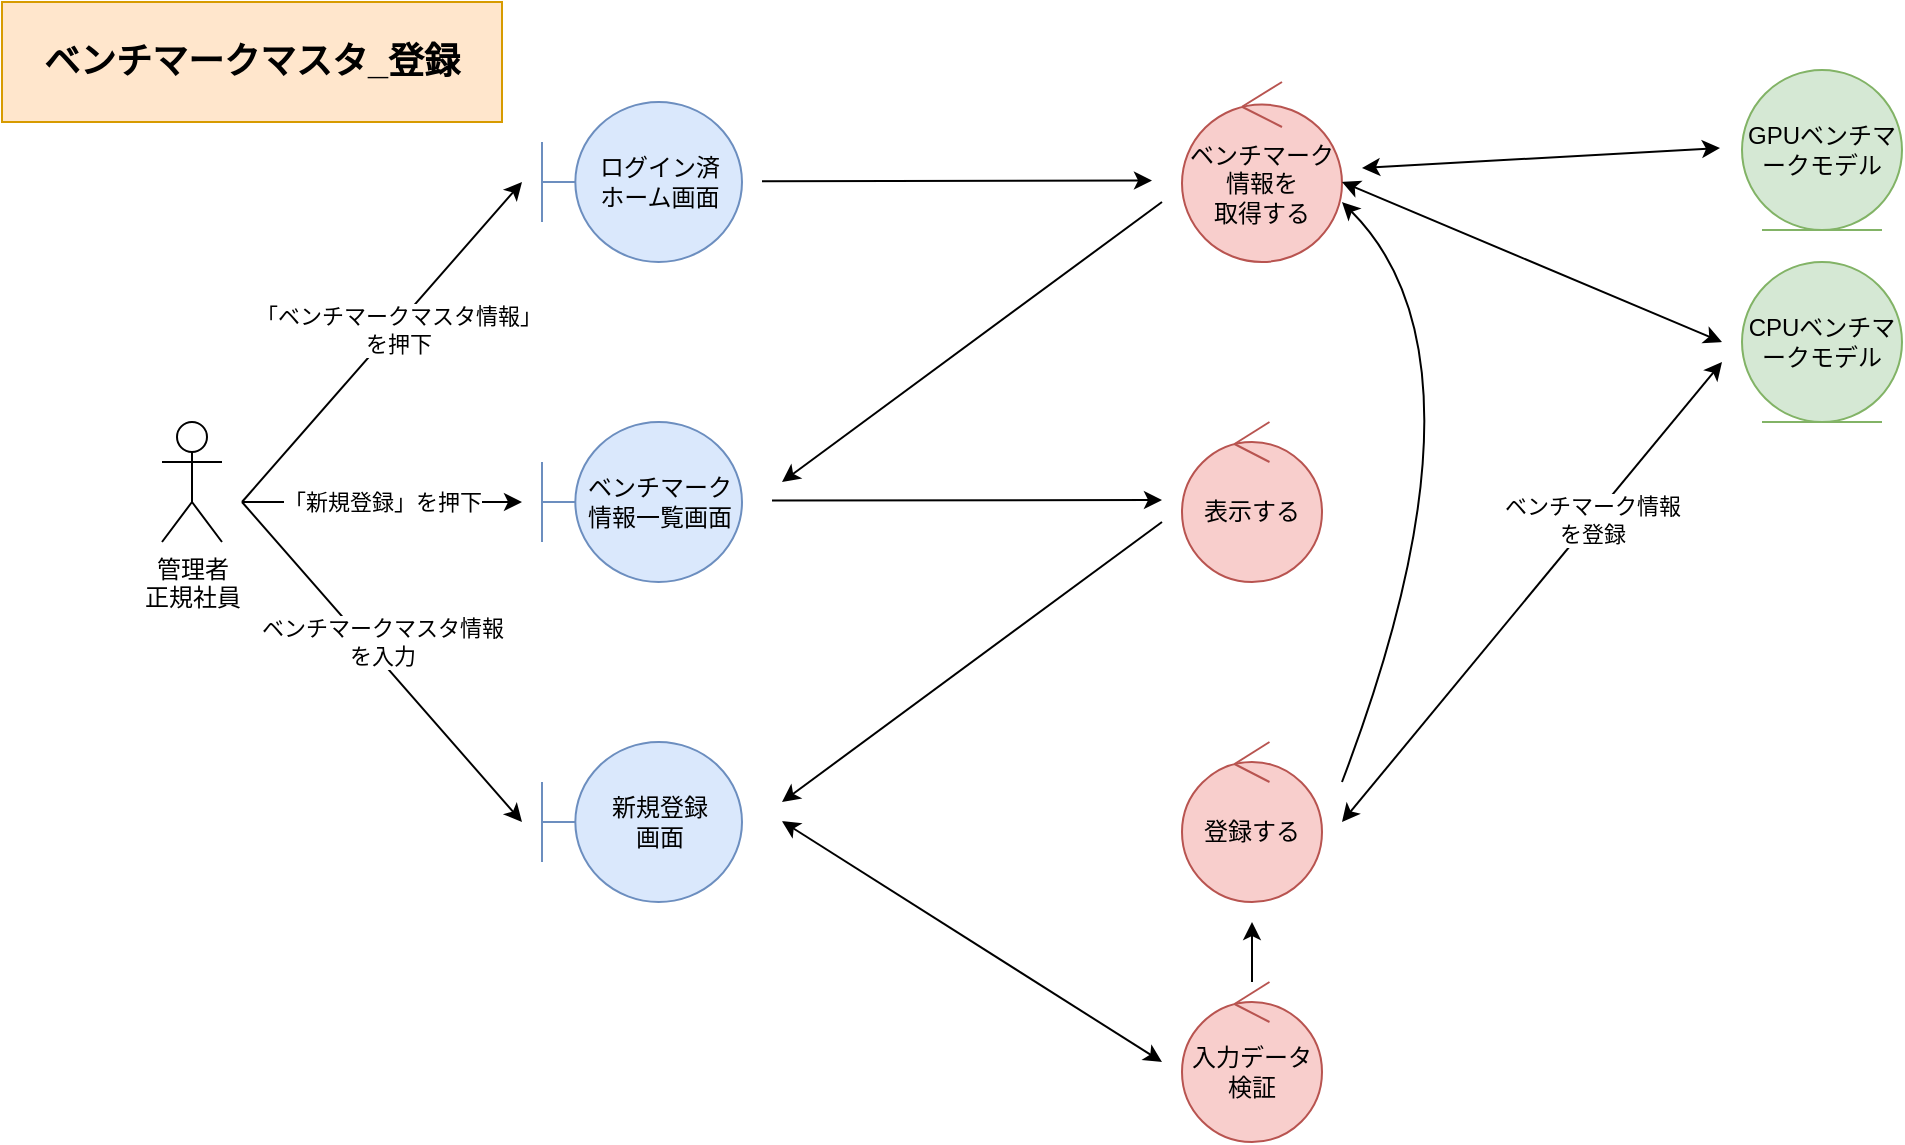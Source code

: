 <mxfile>
    <diagram id="ZfAqjgIprXz8obR3iNaF" name="*ボトルネックマスタ_登録">
        <mxGraphModel dx="1214" dy="339" grid="1" gridSize="10" guides="1" tooltips="1" connect="1" arrows="1" fold="1" page="0" pageScale="1" pageWidth="827" pageHeight="1169" math="0" shadow="0">
            <root>
                <mxCell id="0"/>
                <mxCell id="1" parent="0"/>
                <mxCell id="OsoxZK7iBsJ-Jq_3ZF_z-1" value="管理者&lt;br&gt;正規社員" style="shape=umlActor;verticalLabelPosition=bottom;verticalAlign=top;html=1;" vertex="1" parent="1">
                    <mxGeometry x="-70" y="280" width="30" height="60" as="geometry"/>
                </mxCell>
                <mxCell id="OsoxZK7iBsJ-Jq_3ZF_z-2" value="ログイン済&lt;br&gt;ホーム画面" style="shape=umlBoundary;whiteSpace=wrap;html=1;fillColor=#dae8fc;strokeColor=#6c8ebf;" vertex="1" parent="1">
                    <mxGeometry x="120" y="120" width="100" height="80" as="geometry"/>
                </mxCell>
                <mxCell id="OsoxZK7iBsJ-Jq_3ZF_z-3" value="ベンチマーク&lt;br&gt;情報一覧画面" style="shape=umlBoundary;whiteSpace=wrap;html=1;fillColor=#dae8fc;strokeColor=#6c8ebf;" vertex="1" parent="1">
                    <mxGeometry x="120" y="280" width="100" height="80" as="geometry"/>
                </mxCell>
                <mxCell id="OsoxZK7iBsJ-Jq_3ZF_z-4" value="新規登録&lt;br&gt;画面" style="shape=umlBoundary;whiteSpace=wrap;html=1;fillColor=#dae8fc;strokeColor=#6c8ebf;" vertex="1" parent="1">
                    <mxGeometry x="120" y="440" width="100" height="80" as="geometry"/>
                </mxCell>
                <mxCell id="OsoxZK7iBsJ-Jq_3ZF_z-5" value="ベンチマーク&lt;br&gt;情報を&lt;br&gt;取得する" style="ellipse;shape=umlControl;whiteSpace=wrap;html=1;fillColor=#f8cecc;strokeColor=#b85450;" vertex="1" parent="1">
                    <mxGeometry x="440" y="110" width="80" height="90" as="geometry"/>
                </mxCell>
                <mxCell id="OsoxZK7iBsJ-Jq_3ZF_z-6" value="CPUベンチマークモデル&lt;span style=&quot;color: rgba(0 , 0 , 0 , 0) ; font-family: monospace ; font-size: 0px&quot;&gt;%3CmxGraphModel%3E%3Croot%3E%3CmxCell%20id%3D%220%22%2F%3E%3CmxCell%20id%3D%221%22%20parent%3D%220%22%2F%3E%3CmxCell%20id%3D%222%22%20value%3D%22%E5%A3%B2%E4%B8%8A%E6%83%85%E5%A0%B1%26lt%3Bbr%26gt%3B%E3%83%A2%E3%83%87%E3%83%AB%22%20style%3D%22ellipse%3Bshape%3DumlEntity%3BwhiteSpace%3Dwrap%3Bhtml%3D1%3BfillColor%3D%23d5e8d4%3BstrokeColor%3D%2382b366%3B%22%20vertex%3D%221%22%20parent%3D%221%22%3E%3CmxGeometry%20x%3D%22727%22%20y%3D%22407%22%20width%3D%2280%22%20height%3D%2280%22%20as%3D%22geometry%22%2F%3E%3C%2FmxCell%3E%3CmxCell%20id%3D%223%22%20value%3D%22%22%20style%3D%22endArrow%3Dclassic%3Bhtml%3D1%3Brounded%3D0%3BstartArrow%3Dclassic%3BstartFill%3D1%3B%22%20edge%3D%221%22%20parent%3D%221%22%3E%3CmxGeometry%20width%3D%2250%22%20height%3D%2250%22%20relative%3D%221%22%20as%3D%22geometry%22%3E%3CmxPoint%20x%3D%22534%22%20y%3D%22172%22%20as%3D%22sourcePoint%22%2F%3E%3CmxPoint%20x%3D%22717%22%20y%3D%22261%22%20as%3D%22targetPoint%22%2F%3E%3C%2FmxGeometry%3E%3C%2FmxCell%3E%3CmxCell%20id%3D%224%22%20value%3D%22%E5%95%86%E5%93%81%E6%83%85%E5%A0%B1%26lt%3Bbr%26gt%3B%E3%83%A2%E3%83%87%E3%83%AB%22%20style%3D%22ellipse%3Bshape%3DumlEntity%3BwhiteSpace%3Dwrap%3Bhtml%3D1%3BfillColor%3D%23d5e8d4%3BstrokeColor%3D%2382b366%3B%22%20vertex%3D%221%22%20parent%3D%221%22%3E%3CmxGeometry%20x%3D%22727%22%20y%3D%22314%22%20width%3D%2280%22%20height%3D%2280%22%20as%3D%22geometry%22%2F%3E%3C%2FmxCell%3E%3CmxCell%20id%3D%225%22%20value%3D%22%E5%BA%97%E8%88%97%E6%83%85%E5%A0%B1%26lt%3Bbr%26gt%3B%E3%83%A2%E3%83%87%E3%83%AB%22%20style%3D%22ellipse%3Bshape%3DumlEntity%3BwhiteSpace%3Dwrap%3Bhtml%3D1%3BfillColor%3D%23d5e8d4%3BstrokeColor%3D%2382b366%3B%22%20vertex%3D%221%22%20parent%3D%221%22%3E%3CmxGeometry%20x%3D%22727%22%20y%3D%22221%22%20width%3D%2280%22%20height%3D%2280%22%20as%3D%22geometry%22%2F%3E%3C%2FmxCell%3E%3CmxCell%20id%3D%226%22%20value%3D%22%E5%BE%93%E6%A5%AD%E5%93%A1%E6%83%85%E5%A0%B1%26lt%3Bbr%26gt%3B%E3%83%A2%E3%83%87%E3%83%AB%22%20style%3D%22ellipse%3Bshape%3DumlEntity%3BwhiteSpace%3Dwrap%3Bhtml%3D1%3BfillColor%3D%23d5e8d4%3BstrokeColor%3D%2382b366%3B%22%20vertex%3D%221%22%20parent%3D%221%22%3E%3CmxGeometry%20x%3D%22727%22%20y%3D%22128%22%20width%3D%2280%22%20height%3D%2280%22%20as%3D%22geometry%22%2F%3E%3C%2FmxCell%3E%3CmxCell%20id%3D%227%22%20value%3D%22%22%20style%3D%22endArrow%3Dclassic%3Bhtml%3D1%3Brounded%3D0%3BstartArrow%3Dclassic%3BstartFill%3D1%3B%22%20edge%3D%221%22%20parent%3D%221%22%3E%3CmxGeometry%20width%3D%2250%22%20height%3D%2250%22%20relative%3D%221%22%20as%3D%22geometry%22%3E%3CmxPoint%20x%3D%22530%22%20y%3D%22157%22%20as%3D%22sourcePoint%22%2F%3E%3CmxPoint%20x%3D%22714%22%20y%3D%22170%22%20as%3D%22targetPoint%22%2F%3E%3C%2FmxGeometry%3E%3C%2FmxCell%3E%3CmxCell%20id%3D%228%22%20value%3D%22%22%20style%3D%22endArrow%3Dclassic%3Bhtml%3D1%3Brounded%3D0%3BstartArrow%3Dclassic%3BstartFill%3D1%3B%22%20edge%3D%221%22%20parent%3D%221%22%3E%3CmxGeometry%20width%3D%2250%22%20height%3D%2250%22%20relative%3D%221%22%20as%3D%22geometry%22%3E%3CmxPoint%20x%3D%22526%22%20y%3D%22184%22%20as%3D%22sourcePoint%22%2F%3E%3CmxPoint%20x%3D%22718%22%20y%3D%22346%22%20as%3D%22targetPoint%22%2F%3E%3C%2FmxGeometry%3E%3C%2FmxCell%3E%3CmxCell%20id%3D%229%22%20value%3D%22%22%20style%3D%22endArrow%3Dclassic%3Bhtml%3D1%3Brounded%3D0%3BstartArrow%3Dclassic%3BstartFill%3D1%3B%22%20edge%3D%221%22%20parent%3D%221%22%3E%3CmxGeometry%20width%3D%2250%22%20height%3D%2250%22%20relative%3D%221%22%20as%3D%22geometry%22%3E%3CmxPoint%20x%3D%22518%22%20y%3D%22197%22%20as%3D%22sourcePoint%22%2F%3E%3CmxPoint%20x%3D%22717%22%20y%3D%22447%22%20as%3D%22targetPoint%22%2F%3E%3C%2FmxGeometry%3E%3C%2FmxCell%3E%3C%2Froot%3E%3C%2FmxGraphModel%3E&lt;/span&gt;" style="ellipse;shape=umlEntity;whiteSpace=wrap;html=1;fillColor=#d5e8d4;strokeColor=#82b366;" vertex="1" parent="1">
                    <mxGeometry x="720" y="200" width="80" height="80" as="geometry"/>
                </mxCell>
                <mxCell id="OsoxZK7iBsJ-Jq_3ZF_z-7" value="表示する" style="ellipse;shape=umlControl;whiteSpace=wrap;html=1;fillColor=#f8cecc;strokeColor=#b85450;" vertex="1" parent="1">
                    <mxGeometry x="440" y="280" width="70" height="80" as="geometry"/>
                </mxCell>
                <mxCell id="OsoxZK7iBsJ-Jq_3ZF_z-8" value="" style="endArrow=classic;html=1;rounded=0;" edge="1" parent="1">
                    <mxGeometry width="50" height="50" relative="1" as="geometry">
                        <mxPoint x="235" y="319.29" as="sourcePoint"/>
                        <mxPoint x="430" y="319" as="targetPoint"/>
                    </mxGeometry>
                </mxCell>
                <mxCell id="OsoxZK7iBsJ-Jq_3ZF_z-9" value="" style="endArrow=classic;html=1;rounded=0;" edge="1" parent="1">
                    <mxGeometry width="50" height="50" relative="1" as="geometry">
                        <mxPoint x="-30" y="320" as="sourcePoint"/>
                        <mxPoint x="110" y="160" as="targetPoint"/>
                    </mxGeometry>
                </mxCell>
                <mxCell id="OsoxZK7iBsJ-Jq_3ZF_z-10" value="「ベンチマークマスタ情報」&lt;br&gt;を押下" style="edgeLabel;html=1;align=center;verticalAlign=middle;resizable=0;points=[];" vertex="1" connectable="0" parent="OsoxZK7iBsJ-Jq_3ZF_z-9">
                    <mxGeometry x="0.212" y="-2" relative="1" as="geometry">
                        <mxPoint x="-9" y="10" as="offset"/>
                    </mxGeometry>
                </mxCell>
                <mxCell id="OsoxZK7iBsJ-Jq_3ZF_z-11" value="" style="endArrow=classic;html=1;rounded=0;" edge="1" parent="1">
                    <mxGeometry width="50" height="50" relative="1" as="geometry">
                        <mxPoint x="-30" y="320" as="sourcePoint"/>
                        <mxPoint x="110" y="480" as="targetPoint"/>
                    </mxGeometry>
                </mxCell>
                <mxCell id="OsoxZK7iBsJ-Jq_3ZF_z-12" value="ベンチマークマスタ情報&lt;br&gt;を入力" style="edgeLabel;html=1;align=center;verticalAlign=middle;resizable=0;points=[];" vertex="1" connectable="0" parent="OsoxZK7iBsJ-Jq_3ZF_z-11">
                    <mxGeometry x="-0.227" y="-2" relative="1" as="geometry">
                        <mxPoint x="17" y="7" as="offset"/>
                    </mxGeometry>
                </mxCell>
                <mxCell id="OsoxZK7iBsJ-Jq_3ZF_z-13" value="" style="endArrow=classic;html=1;rounded=0;" edge="1" parent="1">
                    <mxGeometry width="50" height="50" relative="1" as="geometry">
                        <mxPoint x="-30" y="320" as="sourcePoint"/>
                        <mxPoint x="110" y="320" as="targetPoint"/>
                    </mxGeometry>
                </mxCell>
                <mxCell id="OsoxZK7iBsJ-Jq_3ZF_z-14" value="「新規登録」を押下" style="edgeLabel;html=1;align=center;verticalAlign=middle;resizable=0;points=[];" vertex="1" connectable="0" parent="OsoxZK7iBsJ-Jq_3ZF_z-13">
                    <mxGeometry x="-0.341" y="-4" relative="1" as="geometry">
                        <mxPoint x="24" y="-4" as="offset"/>
                    </mxGeometry>
                </mxCell>
                <mxCell id="OsoxZK7iBsJ-Jq_3ZF_z-15" value="" style="endArrow=classic;html=1;rounded=0;startArrow=classic;startFill=1;" edge="1" parent="1">
                    <mxGeometry width="50" height="50" relative="1" as="geometry">
                        <mxPoint x="520" y="160" as="sourcePoint"/>
                        <mxPoint x="710" y="240" as="targetPoint"/>
                    </mxGeometry>
                </mxCell>
                <mxCell id="OsoxZK7iBsJ-Jq_3ZF_z-16" value="" style="endArrow=classic;html=1;rounded=0;" edge="1" parent="1">
                    <mxGeometry width="50" height="50" relative="1" as="geometry">
                        <mxPoint x="230" y="159.58" as="sourcePoint"/>
                        <mxPoint x="425" y="159.29" as="targetPoint"/>
                    </mxGeometry>
                </mxCell>
                <mxCell id="OsoxZK7iBsJ-Jq_3ZF_z-17" value="" style="endArrow=classic;html=1;rounded=0;" edge="1" parent="1">
                    <mxGeometry width="50" height="50" relative="1" as="geometry">
                        <mxPoint x="430" y="170" as="sourcePoint"/>
                        <mxPoint x="240" y="310" as="targetPoint"/>
                    </mxGeometry>
                </mxCell>
                <mxCell id="OsoxZK7iBsJ-Jq_3ZF_z-18" value="" style="endArrow=classic;html=1;rounded=0;" edge="1" parent="1">
                    <mxGeometry width="50" height="50" relative="1" as="geometry">
                        <mxPoint x="430" y="330" as="sourcePoint"/>
                        <mxPoint x="240" y="470" as="targetPoint"/>
                    </mxGeometry>
                </mxCell>
                <mxCell id="OsoxZK7iBsJ-Jq_3ZF_z-19" value="" style="endArrow=classic;html=1;rounded=0;startArrow=classic;startFill=1;" edge="1" parent="1">
                    <mxGeometry width="50" height="50" relative="1" as="geometry">
                        <mxPoint x="240" y="479.58" as="sourcePoint"/>
                        <mxPoint x="430" y="600" as="targetPoint"/>
                    </mxGeometry>
                </mxCell>
                <mxCell id="OsoxZK7iBsJ-Jq_3ZF_z-20" value="" style="endArrow=classic;html=1;rounded=0;startArrow=classic;startFill=1;" edge="1" parent="1">
                    <mxGeometry width="50" height="50" relative="1" as="geometry">
                        <mxPoint x="520" y="480" as="sourcePoint"/>
                        <mxPoint x="710" y="250" as="targetPoint"/>
                    </mxGeometry>
                </mxCell>
                <mxCell id="OsoxZK7iBsJ-Jq_3ZF_z-21" value="ベンチマーク情報&lt;br&gt;を登録" style="edgeLabel;html=1;align=center;verticalAlign=middle;resizable=0;points=[];" vertex="1" connectable="0" parent="OsoxZK7iBsJ-Jq_3ZF_z-20">
                    <mxGeometry x="0.318" y="-1" relative="1" as="geometry">
                        <mxPoint x="-1" as="offset"/>
                    </mxGeometry>
                </mxCell>
                <mxCell id="OsoxZK7iBsJ-Jq_3ZF_z-22" value="ベンチマークマスタ_登録" style="rounded=0;whiteSpace=wrap;html=1;fillColor=#ffe6cc;strokeColor=#d79b00;fontStyle=1;fontSize=18;" vertex="1" parent="1">
                    <mxGeometry x="-150" y="70" width="250" height="60" as="geometry"/>
                </mxCell>
                <mxCell id="OsoxZK7iBsJ-Jq_3ZF_z-23" value="入力データ検証" style="ellipse;shape=umlControl;whiteSpace=wrap;html=1;fillColor=#f8cecc;strokeColor=#b85450;" vertex="1" parent="1">
                    <mxGeometry x="440" y="560" width="70" height="80" as="geometry"/>
                </mxCell>
                <mxCell id="OsoxZK7iBsJ-Jq_3ZF_z-24" value="登録する" style="ellipse;shape=umlControl;whiteSpace=wrap;html=1;fillColor=#f8cecc;strokeColor=#b85450;" vertex="1" parent="1">
                    <mxGeometry x="440" y="440" width="70" height="80" as="geometry"/>
                </mxCell>
                <mxCell id="OsoxZK7iBsJ-Jq_3ZF_z-25" value="" style="endArrow=classic;html=1;rounded=0;" edge="1" parent="1" source="OsoxZK7iBsJ-Jq_3ZF_z-23">
                    <mxGeometry width="50" height="50" relative="1" as="geometry">
                        <mxPoint x="475" y="550" as="sourcePoint"/>
                        <mxPoint x="475" y="530" as="targetPoint"/>
                    </mxGeometry>
                </mxCell>
                <mxCell id="OsoxZK7iBsJ-Jq_3ZF_z-26" value="" style="curved=1;endArrow=classic;html=1;rounded=0;" edge="1" parent="1">
                    <mxGeometry width="50" height="50" relative="1" as="geometry">
                        <mxPoint x="520" y="460" as="sourcePoint"/>
                        <mxPoint x="520" y="170" as="targetPoint"/>
                        <Array as="points">
                            <mxPoint x="600" y="250"/>
                        </Array>
                    </mxGeometry>
                </mxCell>
                <mxCell id="OsoxZK7iBsJ-Jq_3ZF_z-27" value="GPUベンチマークモデル&lt;span style=&quot;color: rgba(0 , 0 , 0 , 0) ; font-family: monospace ; font-size: 0px&quot;&gt;%3CmxGraphModel%3E%3Croot%3E%3CmxCell%20id%3D%220%22%2F%3E%3CmxCell%20id%3D%221%22%20parent%3D%220%22%2F%3E%3CmxCell%20id%3D%222%22%20value%3D%22%E5%A3%B2%E4%B8%8A%E6%83%85%E5%A0%B1%26lt%3Bbr%26gt%3B%E3%83%A2%E3%83%87%E3%83%AB%22%20style%3D%22ellipse%3Bshape%3DumlEntity%3BwhiteSpace%3Dwrap%3Bhtml%3D1%3BfillColor%3D%23d5e8d4%3BstrokeColor%3D%2382b366%3B%22%20vertex%3D%221%22%20parent%3D%221%22%3E%3CmxGeometry%20x%3D%22727%22%20y%3D%22407%22%20width%3D%2280%22%20height%3D%2280%22%20as%3D%22geometry%22%2F%3E%3C%2FmxCell%3E%3CmxCell%20id%3D%223%22%20value%3D%22%22%20style%3D%22endArrow%3Dclassic%3Bhtml%3D1%3Brounded%3D0%3BstartArrow%3Dclassic%3BstartFill%3D1%3B%22%20edge%3D%221%22%20parent%3D%221%22%3E%3CmxGeometry%20width%3D%2250%22%20height%3D%2250%22%20relative%3D%221%22%20as%3D%22geometry%22%3E%3CmxPoint%20x%3D%22534%22%20y%3D%22172%22%20as%3D%22sourcePoint%22%2F%3E%3CmxPoint%20x%3D%22717%22%20y%3D%22261%22%20as%3D%22targetPoint%22%2F%3E%3C%2FmxGeometry%3E%3C%2FmxCell%3E%3CmxCell%20id%3D%224%22%20value%3D%22%E5%95%86%E5%93%81%E6%83%85%E5%A0%B1%26lt%3Bbr%26gt%3B%E3%83%A2%E3%83%87%E3%83%AB%22%20style%3D%22ellipse%3Bshape%3DumlEntity%3BwhiteSpace%3Dwrap%3Bhtml%3D1%3BfillColor%3D%23d5e8d4%3BstrokeColor%3D%2382b366%3B%22%20vertex%3D%221%22%20parent%3D%221%22%3E%3CmxGeometry%20x%3D%22727%22%20y%3D%22314%22%20width%3D%2280%22%20height%3D%2280%22%20as%3D%22geometry%22%2F%3E%3C%2FmxCell%3E%3CmxCell%20id%3D%225%22%20value%3D%22%E5%BA%97%E8%88%97%E6%83%85%E5%A0%B1%26lt%3Bbr%26gt%3B%E3%83%A2%E3%83%87%E3%83%AB%22%20style%3D%22ellipse%3Bshape%3DumlEntity%3BwhiteSpace%3Dwrap%3Bhtml%3D1%3BfillColor%3D%23d5e8d4%3BstrokeColor%3D%2382b366%3B%22%20vertex%3D%221%22%20parent%3D%221%22%3E%3CmxGeometry%20x%3D%22727%22%20y%3D%22221%22%20width%3D%2280%22%20height%3D%2280%22%20as%3D%22geometry%22%2F%3E%3C%2FmxCell%3E%3CmxCell%20id%3D%226%22%20value%3D%22%E5%BE%93%E6%A5%AD%E5%93%A1%E6%83%85%E5%A0%B1%26lt%3Bbr%26gt%3B%E3%83%A2%E3%83%87%E3%83%AB%22%20style%3D%22ellipse%3Bshape%3DumlEntity%3BwhiteSpace%3Dwrap%3Bhtml%3D1%3BfillColor%3D%23d5e8d4%3BstrokeColor%3D%2382b366%3B%22%20vertex%3D%221%22%20parent%3D%221%22%3E%3CmxGeometry%20x%3D%22727%22%20y%3D%22128%22%20width%3D%2280%22%20height%3D%2280%22%20as%3D%22geometry%22%2F%3E%3C%2FmxCell%3E%3CmxCell%20id%3D%227%22%20value%3D%22%22%20style%3D%22endArrow%3Dclassic%3Bhtml%3D1%3Brounded%3D0%3BstartArrow%3Dclassic%3BstartFill%3D1%3B%22%20edge%3D%221%22%20parent%3D%221%22%3E%3CmxGeometry%20width%3D%2250%22%20height%3D%2250%22%20relative%3D%221%22%20as%3D%22geometry%22%3E%3CmxPoint%20x%3D%22530%22%20y%3D%22157%22%20as%3D%22sourcePoint%22%2F%3E%3CmxPoint%20x%3D%22714%22%20y%3D%22170%22%20as%3D%22targetPoint%22%2F%3E%3C%2FmxGeometry%3E%3C%2FmxCell%3E%3CmxCell%20id%3D%228%22%20value%3D%22%22%20style%3D%22endArrow%3Dclassic%3Bhtml%3D1%3Brounded%3D0%3BstartArrow%3Dclassic%3BstartFill%3D1%3B%22%20edge%3D%221%22%20parent%3D%221%22%3E%3CmxGeometry%20width%3D%2250%22%20height%3D%2250%22%20relative%3D%221%22%20as%3D%22geometry%22%3E%3CmxPoint%20x%3D%22526%22%20y%3D%22184%22%20as%3D%22sourcePoint%22%2F%3E%3CmxPoint%20x%3D%22718%22%20y%3D%22346%22%20as%3D%22targetPoint%22%2F%3E%3C%2FmxGeometry%3E%3C%2FmxCell%3E%3CmxCell%20id%3D%229%22%20value%3D%22%22%20style%3D%22endArrow%3Dclassic%3Bhtml%3D1%3Brounded%3D0%3BstartArrow%3Dclassic%3BstartFill%3D1%3B%22%20edge%3D%221%22%20parent%3D%221%22%3E%3CmxGeometry%20width%3D%2250%22%20height%3D%2250%22%20relative%3D%221%22%20as%3D%22geometry%22%3E%3CmxPoint%20x%3D%22518%22%20y%3D%22197%22%20as%3D%22sourcePoint%22%2F%3E%3CmxPoint%20x%3D%22717%22%20y%3D%22447%22%20as%3D%22targetPoint%22%2F%3E%3C%2FmxGeometry%3E%3C%2FmxCell%3E%3C%2Froot%3E%3C%2FmxGraphModel%3E&lt;/span&gt;" style="ellipse;shape=umlEntity;whiteSpace=wrap;html=1;fillColor=#d5e8d4;strokeColor=#82b366;" vertex="1" parent="1">
                    <mxGeometry x="720" y="104" width="80" height="80" as="geometry"/>
                </mxCell>
                <mxCell id="OsoxZK7iBsJ-Jq_3ZF_z-28" value="" style="endArrow=classic;html=1;rounded=0;startArrow=classic;startFill=1;" edge="1" parent="1">
                    <mxGeometry width="50" height="50" relative="1" as="geometry">
                        <mxPoint x="530" y="153" as="sourcePoint"/>
                        <mxPoint x="709" y="143" as="targetPoint"/>
                    </mxGeometry>
                </mxCell>
            </root>
        </mxGraphModel>
    </diagram>
    <diagram name="*ボトルネックマスタ_参照" id="51jvoeVAOOU93NOwMk4s">
        <mxGraphModel dx="1214" dy="339" grid="1" gridSize="10" guides="1" tooltips="1" connect="1" arrows="1" fold="1" page="0" pageScale="1" pageWidth="827" pageHeight="1169" math="0" shadow="0">
            <root>
                <mxCell id="xLGzg63mB8Dj9gTOUTyu-0"/>
                <mxCell id="xLGzg63mB8Dj9gTOUTyu-1" parent="xLGzg63mB8Dj9gTOUTyu-0"/>
                <mxCell id="W3s7HI0xKzoNgR-u1J_f-0" value="ログイン済&lt;br&gt;ホーム画面" style="shape=umlBoundary;whiteSpace=wrap;html=1;fillColor=#dae8fc;strokeColor=#6c8ebf;" vertex="1" parent="xLGzg63mB8Dj9gTOUTyu-1">
                    <mxGeometry x="120" y="120" width="100" height="80" as="geometry"/>
                </mxCell>
                <mxCell id="W3s7HI0xKzoNgR-u1J_f-1" value="詳細画面" style="shape=umlBoundary;whiteSpace=wrap;html=1;fillColor=#dae8fc;strokeColor=#6c8ebf;" vertex="1" parent="xLGzg63mB8Dj9gTOUTyu-1">
                    <mxGeometry x="120" y="440" width="100" height="80" as="geometry"/>
                </mxCell>
                <mxCell id="W3s7HI0xKzoNgR-u1J_f-2" value="ベンチマーク情報" style="ellipse;shape=umlEntity;whiteSpace=wrap;html=1;fillColor=#d5e8d4;strokeColor=#82b366;" vertex="1" parent="xLGzg63mB8Dj9gTOUTyu-1">
                    <mxGeometry x="720" y="200" width="80" height="80" as="geometry"/>
                </mxCell>
                <mxCell id="W3s7HI0xKzoNgR-u1J_f-3" value="表示する" style="ellipse;shape=umlControl;whiteSpace=wrap;html=1;fillColor=#f8cecc;strokeColor=#b85450;" vertex="1" parent="xLGzg63mB8Dj9gTOUTyu-1">
                    <mxGeometry x="440" y="280" width="70" height="80" as="geometry"/>
                </mxCell>
                <mxCell id="W3s7HI0xKzoNgR-u1J_f-4" value="" style="endArrow=classic;html=1;rounded=0;" edge="1" parent="xLGzg63mB8Dj9gTOUTyu-1">
                    <mxGeometry width="50" height="50" relative="1" as="geometry">
                        <mxPoint x="240" y="159.17" as="sourcePoint"/>
                        <mxPoint x="430" y="159.0" as="targetPoint"/>
                    </mxGeometry>
                </mxCell>
                <mxCell id="W3s7HI0xKzoNgR-u1J_f-5" value="" style="endArrow=classic;html=1;rounded=0;startArrow=classic;startFill=1;" edge="1" parent="xLGzg63mB8Dj9gTOUTyu-1">
                    <mxGeometry width="50" height="50" relative="1" as="geometry">
                        <mxPoint x="520" y="160.0" as="sourcePoint"/>
                        <mxPoint x="710.0" y="240" as="targetPoint"/>
                    </mxGeometry>
                </mxCell>
                <mxCell id="W3s7HI0xKzoNgR-u1J_f-6" value="" style="endArrow=none;html=1;rounded=0;jumpStyle=none;startArrow=classic;startFill=1;endFill=0;" edge="1" parent="xLGzg63mB8Dj9gTOUTyu-1">
                    <mxGeometry width="50" height="50" relative="1" as="geometry">
                        <mxPoint x="430" y="320" as="sourcePoint"/>
                        <mxPoint x="240" y="320" as="targetPoint"/>
                    </mxGeometry>
                </mxCell>
                <mxCell id="W3s7HI0xKzoNgR-u1J_f-7" value="" style="endArrow=classic;html=1;rounded=0;" edge="1" parent="xLGzg63mB8Dj9gTOUTyu-1">
                    <mxGeometry width="50" height="50" relative="1" as="geometry">
                        <mxPoint x="430" y="170" as="sourcePoint"/>
                        <mxPoint x="240" y="310" as="targetPoint"/>
                    </mxGeometry>
                </mxCell>
                <mxCell id="W3s7HI0xKzoNgR-u1J_f-8" value="" style="endArrow=none;html=1;rounded=0;jumpStyle=none;startArrow=classic;startFill=1;endFill=0;" edge="1" parent="xLGzg63mB8Dj9gTOUTyu-1">
                    <mxGeometry width="50" height="50" relative="1" as="geometry">
                        <mxPoint x="240" y="480" as="sourcePoint"/>
                        <mxPoint x="430" y="330" as="targetPoint"/>
                    </mxGeometry>
                </mxCell>
                <mxCell id="W3s7HI0xKzoNgR-u1J_f-9" value="ベンチマーク&lt;br&gt;情報一覧画面" style="shape=umlBoundary;whiteSpace=wrap;html=1;fillColor=#dae8fc;strokeColor=#6c8ebf;" vertex="1" parent="xLGzg63mB8Dj9gTOUTyu-1">
                    <mxGeometry x="120" y="280" width="100" height="80" as="geometry"/>
                </mxCell>
                <mxCell id="W3s7HI0xKzoNgR-u1J_f-10" value="ベンチマーク&lt;br&gt;情報を&lt;br&gt;取得する" style="ellipse;shape=umlControl;whiteSpace=wrap;html=1;fillColor=#f8cecc;strokeColor=#b85450;" vertex="1" parent="xLGzg63mB8Dj9gTOUTyu-1">
                    <mxGeometry x="440" y="110" width="80" height="90" as="geometry"/>
                </mxCell>
                <mxCell id="W3s7HI0xKzoNgR-u1J_f-11" value="ベンチマークマスタ_参照" style="rounded=0;whiteSpace=wrap;html=1;fillColor=#ffe6cc;strokeColor=#d79b00;fontStyle=1;fontSize=18;" vertex="1" parent="xLGzg63mB8Dj9gTOUTyu-1">
                    <mxGeometry x="-159" y="77" width="250" height="60" as="geometry"/>
                </mxCell>
                <mxCell id="W3s7HI0xKzoNgR-u1J_f-12" value="管理者&lt;br&gt;正規社員" style="shape=umlActor;verticalLabelPosition=bottom;verticalAlign=top;html=1;" vertex="1" parent="xLGzg63mB8Dj9gTOUTyu-1">
                    <mxGeometry x="-70" y="280" width="30" height="60" as="geometry"/>
                </mxCell>
                <mxCell id="W3s7HI0xKzoNgR-u1J_f-13" value="" style="endArrow=classic;html=1;rounded=0;" edge="1" parent="xLGzg63mB8Dj9gTOUTyu-1">
                    <mxGeometry width="50" height="50" relative="1" as="geometry">
                        <mxPoint x="-30" y="320" as="sourcePoint"/>
                        <mxPoint x="110" y="160" as="targetPoint"/>
                    </mxGeometry>
                </mxCell>
                <mxCell id="W3s7HI0xKzoNgR-u1J_f-14" value="「ベンチマークマスタ情報」&lt;br&gt;を押下" style="edgeLabel;html=1;align=center;verticalAlign=middle;resizable=0;points=[];" vertex="1" connectable="0" parent="W3s7HI0xKzoNgR-u1J_f-13">
                    <mxGeometry x="0.212" y="-2" relative="1" as="geometry">
                        <mxPoint x="-9" y="10" as="offset"/>
                    </mxGeometry>
                </mxCell>
                <mxCell id="W3s7HI0xKzoNgR-u1J_f-15" value="" style="endArrow=classic;html=1;rounded=0;" edge="1" parent="xLGzg63mB8Dj9gTOUTyu-1">
                    <mxGeometry width="50" height="50" relative="1" as="geometry">
                        <mxPoint x="-30" y="320" as="sourcePoint"/>
                        <mxPoint x="110" y="480" as="targetPoint"/>
                    </mxGeometry>
                </mxCell>
                <mxCell id="W3s7HI0xKzoNgR-u1J_f-16" value="" style="endArrow=classic;html=1;rounded=0;" edge="1" parent="xLGzg63mB8Dj9gTOUTyu-1">
                    <mxGeometry width="50" height="50" relative="1" as="geometry">
                        <mxPoint x="-30" y="320" as="sourcePoint"/>
                        <mxPoint x="110" y="320" as="targetPoint"/>
                    </mxGeometry>
                </mxCell>
                <mxCell id="W3s7HI0xKzoNgR-u1J_f-17" value="ベンチマーク情報&lt;br&gt;を選択" style="edgeLabel;html=1;align=center;verticalAlign=middle;resizable=0;points=[];" vertex="1" connectable="0" parent="W3s7HI0xKzoNgR-u1J_f-16">
                    <mxGeometry x="0.324" y="1" relative="1" as="geometry">
                        <mxPoint x="-13" y="1" as="offset"/>
                    </mxGeometry>
                </mxCell>
                <mxCell id="W3s7HI0xKzoNgR-u1J_f-18" value="CPUベンチマークモデル&lt;span style=&quot;color: rgba(0 , 0 , 0 , 0) ; font-family: monospace ; font-size: 0px&quot;&gt;%3CmxGraphModel%3E%3Croot%3E%3CmxCell%20id%3D%220%22%2F%3E%3CmxCell%20id%3D%221%22%20parent%3D%220%22%2F%3E%3CmxCell%20id%3D%222%22%20value%3D%22%E5%A3%B2%E4%B8%8A%E6%83%85%E5%A0%B1%26lt%3Bbr%26gt%3B%E3%83%A2%E3%83%87%E3%83%AB%22%20style%3D%22ellipse%3Bshape%3DumlEntity%3BwhiteSpace%3Dwrap%3Bhtml%3D1%3BfillColor%3D%23d5e8d4%3BstrokeColor%3D%2382b366%3B%22%20vertex%3D%221%22%20parent%3D%221%22%3E%3CmxGeometry%20x%3D%22727%22%20y%3D%22407%22%20width%3D%2280%22%20height%3D%2280%22%20as%3D%22geometry%22%2F%3E%3C%2FmxCell%3E%3CmxCell%20id%3D%223%22%20value%3D%22%22%20style%3D%22endArrow%3Dclassic%3Bhtml%3D1%3Brounded%3D0%3BstartArrow%3Dclassic%3BstartFill%3D1%3B%22%20edge%3D%221%22%20parent%3D%221%22%3E%3CmxGeometry%20width%3D%2250%22%20height%3D%2250%22%20relative%3D%221%22%20as%3D%22geometry%22%3E%3CmxPoint%20x%3D%22534%22%20y%3D%22172%22%20as%3D%22sourcePoint%22%2F%3E%3CmxPoint%20x%3D%22717%22%20y%3D%22261%22%20as%3D%22targetPoint%22%2F%3E%3C%2FmxGeometry%3E%3C%2FmxCell%3E%3CmxCell%20id%3D%224%22%20value%3D%22%E5%95%86%E5%93%81%E6%83%85%E5%A0%B1%26lt%3Bbr%26gt%3B%E3%83%A2%E3%83%87%E3%83%AB%22%20style%3D%22ellipse%3Bshape%3DumlEntity%3BwhiteSpace%3Dwrap%3Bhtml%3D1%3BfillColor%3D%23d5e8d4%3BstrokeColor%3D%2382b366%3B%22%20vertex%3D%221%22%20parent%3D%221%22%3E%3CmxGeometry%20x%3D%22727%22%20y%3D%22314%22%20width%3D%2280%22%20height%3D%2280%22%20as%3D%22geometry%22%2F%3E%3C%2FmxCell%3E%3CmxCell%20id%3D%225%22%20value%3D%22%E5%BA%97%E8%88%97%E6%83%85%E5%A0%B1%26lt%3Bbr%26gt%3B%E3%83%A2%E3%83%87%E3%83%AB%22%20style%3D%22ellipse%3Bshape%3DumlEntity%3BwhiteSpace%3Dwrap%3Bhtml%3D1%3BfillColor%3D%23d5e8d4%3BstrokeColor%3D%2382b366%3B%22%20vertex%3D%221%22%20parent%3D%221%22%3E%3CmxGeometry%20x%3D%22727%22%20y%3D%22221%22%20width%3D%2280%22%20height%3D%2280%22%20as%3D%22geometry%22%2F%3E%3C%2FmxCell%3E%3CmxCell%20id%3D%226%22%20value%3D%22%E5%BE%93%E6%A5%AD%E5%93%A1%E6%83%85%E5%A0%B1%26lt%3Bbr%26gt%3B%E3%83%A2%E3%83%87%E3%83%AB%22%20style%3D%22ellipse%3Bshape%3DumlEntity%3BwhiteSpace%3Dwrap%3Bhtml%3D1%3BfillColor%3D%23d5e8d4%3BstrokeColor%3D%2382b366%3B%22%20vertex%3D%221%22%20parent%3D%221%22%3E%3CmxGeometry%20x%3D%22727%22%20y%3D%22128%22%20width%3D%2280%22%20height%3D%2280%22%20as%3D%22geometry%22%2F%3E%3C%2FmxCell%3E%3CmxCell%20id%3D%227%22%20value%3D%22%22%20style%3D%22endArrow%3Dclassic%3Bhtml%3D1%3Brounded%3D0%3BstartArrow%3Dclassic%3BstartFill%3D1%3B%22%20edge%3D%221%22%20parent%3D%221%22%3E%3CmxGeometry%20width%3D%2250%22%20height%3D%2250%22%20relative%3D%221%22%20as%3D%22geometry%22%3E%3CmxPoint%20x%3D%22530%22%20y%3D%22157%22%20as%3D%22sourcePoint%22%2F%3E%3CmxPoint%20x%3D%22714%22%20y%3D%22170%22%20as%3D%22targetPoint%22%2F%3E%3C%2FmxGeometry%3E%3C%2FmxCell%3E%3CmxCell%20id%3D%228%22%20value%3D%22%22%20style%3D%22endArrow%3Dclassic%3Bhtml%3D1%3Brounded%3D0%3BstartArrow%3Dclassic%3BstartFill%3D1%3B%22%20edge%3D%221%22%20parent%3D%221%22%3E%3CmxGeometry%20width%3D%2250%22%20height%3D%2250%22%20relative%3D%221%22%20as%3D%22geometry%22%3E%3CmxPoint%20x%3D%22526%22%20y%3D%22184%22%20as%3D%22sourcePoint%22%2F%3E%3CmxPoint%20x%3D%22718%22%20y%3D%22346%22%20as%3D%22targetPoint%22%2F%3E%3C%2FmxGeometry%3E%3C%2FmxCell%3E%3CmxCell%20id%3D%229%22%20value%3D%22%22%20style%3D%22endArrow%3Dclassic%3Bhtml%3D1%3Brounded%3D0%3BstartArrow%3Dclassic%3BstartFill%3D1%3B%22%20edge%3D%221%22%20parent%3D%221%22%3E%3CmxGeometry%20width%3D%2250%22%20height%3D%2250%22%20relative%3D%221%22%20as%3D%22geometry%22%3E%3CmxPoint%20x%3D%22518%22%20y%3D%22197%22%20as%3D%22sourcePoint%22%2F%3E%3CmxPoint%20x%3D%22717%22%20y%3D%22447%22%20as%3D%22targetPoint%22%2F%3E%3C%2FmxGeometry%3E%3C%2FmxCell%3E%3C%2Froot%3E%3C%2FmxGraphModel%3E&lt;/span&gt;" style="ellipse;shape=umlEntity;whiteSpace=wrap;html=1;fillColor=#d5e8d4;strokeColor=#82b366;" vertex="1" parent="xLGzg63mB8Dj9gTOUTyu-1">
                    <mxGeometry x="720" y="200" width="80" height="80" as="geometry"/>
                </mxCell>
                <mxCell id="W3s7HI0xKzoNgR-u1J_f-19" value="" style="endArrow=classic;html=1;rounded=0;startArrow=classic;startFill=1;" edge="1" parent="xLGzg63mB8Dj9gTOUTyu-1">
                    <mxGeometry width="50" height="50" relative="1" as="geometry">
                        <mxPoint x="520" y="160" as="sourcePoint"/>
                        <mxPoint x="710" y="240" as="targetPoint"/>
                    </mxGeometry>
                </mxCell>
                <mxCell id="W3s7HI0xKzoNgR-u1J_f-20" value="GPUベンチマークモデル&lt;span style=&quot;color: rgba(0 , 0 , 0 , 0) ; font-family: monospace ; font-size: 0px&quot;&gt;%3CmxGraphModel%3E%3Croot%3E%3CmxCell%20id%3D%220%22%2F%3E%3CmxCell%20id%3D%221%22%20parent%3D%220%22%2F%3E%3CmxCell%20id%3D%222%22%20value%3D%22%E5%A3%B2%E4%B8%8A%E6%83%85%E5%A0%B1%26lt%3Bbr%26gt%3B%E3%83%A2%E3%83%87%E3%83%AB%22%20style%3D%22ellipse%3Bshape%3DumlEntity%3BwhiteSpace%3Dwrap%3Bhtml%3D1%3BfillColor%3D%23d5e8d4%3BstrokeColor%3D%2382b366%3B%22%20vertex%3D%221%22%20parent%3D%221%22%3E%3CmxGeometry%20x%3D%22727%22%20y%3D%22407%22%20width%3D%2280%22%20height%3D%2280%22%20as%3D%22geometry%22%2F%3E%3C%2FmxCell%3E%3CmxCell%20id%3D%223%22%20value%3D%22%22%20style%3D%22endArrow%3Dclassic%3Bhtml%3D1%3Brounded%3D0%3BstartArrow%3Dclassic%3BstartFill%3D1%3B%22%20edge%3D%221%22%20parent%3D%221%22%3E%3CmxGeometry%20width%3D%2250%22%20height%3D%2250%22%20relative%3D%221%22%20as%3D%22geometry%22%3E%3CmxPoint%20x%3D%22534%22%20y%3D%22172%22%20as%3D%22sourcePoint%22%2F%3E%3CmxPoint%20x%3D%22717%22%20y%3D%22261%22%20as%3D%22targetPoint%22%2F%3E%3C%2FmxGeometry%3E%3C%2FmxCell%3E%3CmxCell%20id%3D%224%22%20value%3D%22%E5%95%86%E5%93%81%E6%83%85%E5%A0%B1%26lt%3Bbr%26gt%3B%E3%83%A2%E3%83%87%E3%83%AB%22%20style%3D%22ellipse%3Bshape%3DumlEntity%3BwhiteSpace%3Dwrap%3Bhtml%3D1%3BfillColor%3D%23d5e8d4%3BstrokeColor%3D%2382b366%3B%22%20vertex%3D%221%22%20parent%3D%221%22%3E%3CmxGeometry%20x%3D%22727%22%20y%3D%22314%22%20width%3D%2280%22%20height%3D%2280%22%20as%3D%22geometry%22%2F%3E%3C%2FmxCell%3E%3CmxCell%20id%3D%225%22%20value%3D%22%E5%BA%97%E8%88%97%E6%83%85%E5%A0%B1%26lt%3Bbr%26gt%3B%E3%83%A2%E3%83%87%E3%83%AB%22%20style%3D%22ellipse%3Bshape%3DumlEntity%3BwhiteSpace%3Dwrap%3Bhtml%3D1%3BfillColor%3D%23d5e8d4%3BstrokeColor%3D%2382b366%3B%22%20vertex%3D%221%22%20parent%3D%221%22%3E%3CmxGeometry%20x%3D%22727%22%20y%3D%22221%22%20width%3D%2280%22%20height%3D%2280%22%20as%3D%22geometry%22%2F%3E%3C%2FmxCell%3E%3CmxCell%20id%3D%226%22%20value%3D%22%E5%BE%93%E6%A5%AD%E5%93%A1%E6%83%85%E5%A0%B1%26lt%3Bbr%26gt%3B%E3%83%A2%E3%83%87%E3%83%AB%22%20style%3D%22ellipse%3Bshape%3DumlEntity%3BwhiteSpace%3Dwrap%3Bhtml%3D1%3BfillColor%3D%23d5e8d4%3BstrokeColor%3D%2382b366%3B%22%20vertex%3D%221%22%20parent%3D%221%22%3E%3CmxGeometry%20x%3D%22727%22%20y%3D%22128%22%20width%3D%2280%22%20height%3D%2280%22%20as%3D%22geometry%22%2F%3E%3C%2FmxCell%3E%3CmxCell%20id%3D%227%22%20value%3D%22%22%20style%3D%22endArrow%3Dclassic%3Bhtml%3D1%3Brounded%3D0%3BstartArrow%3Dclassic%3BstartFill%3D1%3B%22%20edge%3D%221%22%20parent%3D%221%22%3E%3CmxGeometry%20width%3D%2250%22%20height%3D%2250%22%20relative%3D%221%22%20as%3D%22geometry%22%3E%3CmxPoint%20x%3D%22530%22%20y%3D%22157%22%20as%3D%22sourcePoint%22%2F%3E%3CmxPoint%20x%3D%22714%22%20y%3D%22170%22%20as%3D%22targetPoint%22%2F%3E%3C%2FmxGeometry%3E%3C%2FmxCell%3E%3CmxCell%20id%3D%228%22%20value%3D%22%22%20style%3D%22endArrow%3Dclassic%3Bhtml%3D1%3Brounded%3D0%3BstartArrow%3Dclassic%3BstartFill%3D1%3B%22%20edge%3D%221%22%20parent%3D%221%22%3E%3CmxGeometry%20width%3D%2250%22%20height%3D%2250%22%20relative%3D%221%22%20as%3D%22geometry%22%3E%3CmxPoint%20x%3D%22526%22%20y%3D%22184%22%20as%3D%22sourcePoint%22%2F%3E%3CmxPoint%20x%3D%22718%22%20y%3D%22346%22%20as%3D%22targetPoint%22%2F%3E%3C%2FmxGeometry%3E%3C%2FmxCell%3E%3CmxCell%20id%3D%229%22%20value%3D%22%22%20style%3D%22endArrow%3Dclassic%3Bhtml%3D1%3Brounded%3D0%3BstartArrow%3Dclassic%3BstartFill%3D1%3B%22%20edge%3D%221%22%20parent%3D%221%22%3E%3CmxGeometry%20width%3D%2250%22%20height%3D%2250%22%20relative%3D%221%22%20as%3D%22geometry%22%3E%3CmxPoint%20x%3D%22518%22%20y%3D%22197%22%20as%3D%22sourcePoint%22%2F%3E%3CmxPoint%20x%3D%22717%22%20y%3D%22447%22%20as%3D%22targetPoint%22%2F%3E%3C%2FmxGeometry%3E%3C%2FmxCell%3E%3C%2Froot%3E%3C%2FmxGraphModel%3E&lt;/span&gt;" style="ellipse;shape=umlEntity;whiteSpace=wrap;html=1;fillColor=#d5e8d4;strokeColor=#82b366;" vertex="1" parent="xLGzg63mB8Dj9gTOUTyu-1">
                    <mxGeometry x="720" y="104" width="80" height="80" as="geometry"/>
                </mxCell>
                <mxCell id="W3s7HI0xKzoNgR-u1J_f-21" value="" style="endArrow=classic;html=1;rounded=0;startArrow=classic;startFill=1;" edge="1" parent="xLGzg63mB8Dj9gTOUTyu-1">
                    <mxGeometry width="50" height="50" relative="1" as="geometry">
                        <mxPoint x="530" y="153" as="sourcePoint"/>
                        <mxPoint x="709" y="143" as="targetPoint"/>
                    </mxGeometry>
                </mxCell>
            </root>
        </mxGraphModel>
    </diagram>
    <diagram name="ページ1のコピーのコピー" id="tjeRAA3svHqC6jtXwj8Z">
        <mxGraphModel dx="1214" dy="339" grid="1" gridSize="10" guides="1" tooltips="1" connect="1" arrows="1" fold="1" page="0" pageScale="1" pageWidth="827" pageHeight="1169" math="0" shadow="0">
            <root>
                <mxCell id="Ggikftgo85Y8MTTUeSxJ-0"/>
                <mxCell id="Ggikftgo85Y8MTTUeSxJ-1" parent="Ggikftgo85Y8MTTUeSxJ-0"/>
                <mxCell id="x7neyK6-fn2vUHiJfY85-0" value="ログイン済&lt;br&gt;ホーム画面" style="shape=umlBoundary;whiteSpace=wrap;html=1;fillColor=#dae8fc;strokeColor=#6c8ebf;" vertex="1" parent="Ggikftgo85Y8MTTUeSxJ-1">
                    <mxGeometry x="120" y="120" width="100" height="80" as="geometry"/>
                </mxCell>
                <mxCell id="x7neyK6-fn2vUHiJfY85-1" value="詳細画面" style="shape=umlBoundary;whiteSpace=wrap;html=1;fillColor=#dae8fc;strokeColor=#6c8ebf;" vertex="1" parent="Ggikftgo85Y8MTTUeSxJ-1">
                    <mxGeometry x="120" y="440" width="100" height="80" as="geometry"/>
                </mxCell>
                <mxCell id="x7neyK6-fn2vUHiJfY85-2" value="ベンチマーク情報" style="ellipse;shape=umlEntity;whiteSpace=wrap;html=1;fillColor=#d5e8d4;strokeColor=#82b366;" vertex="1" parent="Ggikftgo85Y8MTTUeSxJ-1">
                    <mxGeometry x="720" y="200" width="80" height="80" as="geometry"/>
                </mxCell>
                <mxCell id="x7neyK6-fn2vUHiJfY85-3" value="表示する" style="ellipse;shape=umlControl;whiteSpace=wrap;html=1;fillColor=#f8cecc;strokeColor=#b85450;" vertex="1" parent="Ggikftgo85Y8MTTUeSxJ-1">
                    <mxGeometry x="440" y="280" width="70" height="80" as="geometry"/>
                </mxCell>
                <mxCell id="x7neyK6-fn2vUHiJfY85-4" value="" style="endArrow=classic;html=1;rounded=0;" edge="1" parent="Ggikftgo85Y8MTTUeSxJ-1">
                    <mxGeometry width="50" height="50" relative="1" as="geometry">
                        <mxPoint x="240" y="159.17" as="sourcePoint"/>
                        <mxPoint x="430" y="159.0" as="targetPoint"/>
                    </mxGeometry>
                </mxCell>
                <mxCell id="x7neyK6-fn2vUHiJfY85-5" value="" style="endArrow=classic;html=1;rounded=0;startArrow=classic;startFill=1;" edge="1" parent="Ggikftgo85Y8MTTUeSxJ-1">
                    <mxGeometry width="50" height="50" relative="1" as="geometry">
                        <mxPoint x="520" y="160.0" as="sourcePoint"/>
                        <mxPoint x="710.0" y="240.0" as="targetPoint"/>
                    </mxGeometry>
                </mxCell>
                <mxCell id="x7neyK6-fn2vUHiJfY85-6" value="" style="endArrow=none;html=1;rounded=0;jumpStyle=none;startArrow=classic;startFill=1;endFill=0;" edge="1" parent="Ggikftgo85Y8MTTUeSxJ-1">
                    <mxGeometry width="50" height="50" relative="1" as="geometry">
                        <mxPoint x="430" y="320" as="sourcePoint"/>
                        <mxPoint x="240" y="320" as="targetPoint"/>
                    </mxGeometry>
                </mxCell>
                <mxCell id="x7neyK6-fn2vUHiJfY85-7" value="" style="endArrow=classic;html=1;rounded=0;" edge="1" parent="Ggikftgo85Y8MTTUeSxJ-1">
                    <mxGeometry width="50" height="50" relative="1" as="geometry">
                        <mxPoint x="430" y="170.0" as="sourcePoint"/>
                        <mxPoint x="240" y="310" as="targetPoint"/>
                    </mxGeometry>
                </mxCell>
                <mxCell id="x7neyK6-fn2vUHiJfY85-8" value="" style="endArrow=classic;html=1;rounded=0;jumpStyle=none;startArrow=classic;startFill=1;endFill=1;" edge="1" parent="Ggikftgo85Y8MTTUeSxJ-1">
                    <mxGeometry width="50" height="50" relative="1" as="geometry">
                        <mxPoint x="240" y="480" as="sourcePoint"/>
                        <mxPoint x="430" y="330" as="targetPoint"/>
                    </mxGeometry>
                </mxCell>
                <mxCell id="x7neyK6-fn2vUHiJfY85-9" value="ベンチマーク&lt;br&gt;情報一覧画面" style="shape=umlBoundary;whiteSpace=wrap;html=1;fillColor=#dae8fc;strokeColor=#6c8ebf;" vertex="1" parent="Ggikftgo85Y8MTTUeSxJ-1">
                    <mxGeometry x="120" y="280" width="100" height="80" as="geometry"/>
                </mxCell>
                <mxCell id="x7neyK6-fn2vUHiJfY85-10" value="ベンチマーク&lt;br&gt;マスタ情報&lt;br&gt;を取得する" style="ellipse;shape=umlControl;whiteSpace=wrap;html=1;fillColor=#f8cecc;strokeColor=#b85450;" vertex="1" parent="Ggikftgo85Y8MTTUeSxJ-1">
                    <mxGeometry x="440" y="110" width="80" height="90" as="geometry"/>
                </mxCell>
                <mxCell id="x7neyK6-fn2vUHiJfY85-11" value="編集画面" style="shape=umlBoundary;whiteSpace=wrap;html=1;fillColor=#dae8fc;strokeColor=#6c8ebf;" vertex="1" parent="Ggikftgo85Y8MTTUeSxJ-1">
                    <mxGeometry x="120" y="600" width="100" height="80" as="geometry"/>
                </mxCell>
                <mxCell id="x7neyK6-fn2vUHiJfY85-12" value="" style="endArrow=none;html=1;rounded=0;jumpStyle=none;startArrow=classic;startFill=1;endFill=0;" edge="1" parent="Ggikftgo85Y8MTTUeSxJ-1">
                    <mxGeometry width="50" height="50" relative="1" as="geometry">
                        <mxPoint x="240" y="630" as="sourcePoint"/>
                        <mxPoint x="430" y="340" as="targetPoint"/>
                    </mxGeometry>
                </mxCell>
                <mxCell id="x7neyK6-fn2vUHiJfY85-13" value="" style="endArrow=classic;html=1;rounded=0;" edge="1" parent="Ggikftgo85Y8MTTUeSxJ-1">
                    <mxGeometry width="50" height="50" relative="1" as="geometry">
                        <mxPoint x="-30" y="320" as="sourcePoint"/>
                        <mxPoint x="110" y="640" as="targetPoint"/>
                    </mxGeometry>
                </mxCell>
                <mxCell id="x7neyK6-fn2vUHiJfY85-14" value="ベンチマーク情報を入力" style="edgeLabel;html=1;align=center;verticalAlign=middle;resizable=0;points=[];" vertex="1" connectable="0" parent="x7neyK6-fn2vUHiJfY85-13">
                    <mxGeometry x="0.266" y="2" relative="1" as="geometry">
                        <mxPoint as="offset"/>
                    </mxGeometry>
                </mxCell>
                <mxCell id="x7neyK6-fn2vUHiJfY85-15" value="入力データを検証する" style="ellipse;shape=umlControl;whiteSpace=wrap;html=1;fillColor=#f8cecc;strokeColor=#b85450;" vertex="1" parent="Ggikftgo85Y8MTTUeSxJ-1">
                    <mxGeometry x="440" y="600" width="70" height="80" as="geometry"/>
                </mxCell>
                <mxCell id="x7neyK6-fn2vUHiJfY85-16" value="更新する" style="ellipse;shape=umlControl;whiteSpace=wrap;html=1;fillColor=#f8cecc;strokeColor=#b85450;" vertex="1" parent="Ggikftgo85Y8MTTUeSxJ-1">
                    <mxGeometry x="440" y="440" width="70" height="80" as="geometry"/>
                </mxCell>
                <mxCell id="x7neyK6-fn2vUHiJfY85-17" value="" style="endArrow=classic;html=1;rounded=0;jumpStyle=none;startArrow=classic;startFill=1;endFill=1;" edge="1" parent="Ggikftgo85Y8MTTUeSxJ-1">
                    <mxGeometry width="50" height="50" relative="1" as="geometry">
                        <mxPoint x="240" y="640" as="sourcePoint"/>
                        <mxPoint x="430" y="640" as="targetPoint"/>
                    </mxGeometry>
                </mxCell>
                <mxCell id="x7neyK6-fn2vUHiJfY85-18" value="" style="endArrow=none;html=1;rounded=0;jumpStyle=none;startArrow=classic;startFill=1;endFill=0;" edge="1" parent="Ggikftgo85Y8MTTUeSxJ-1">
                    <mxGeometry width="50" height="50" relative="1" as="geometry">
                        <mxPoint x="475" y="530" as="sourcePoint"/>
                        <mxPoint x="475" y="590" as="targetPoint"/>
                    </mxGeometry>
                </mxCell>
                <mxCell id="x7neyK6-fn2vUHiJfY85-19" value="" style="endArrow=classic;html=1;rounded=0;jumpStyle=none;startArrow=classic;startFill=1;endFill=1;" edge="1" parent="Ggikftgo85Y8MTTUeSxJ-1">
                    <mxGeometry width="50" height="50" relative="1" as="geometry">
                        <mxPoint x="710" y="250" as="sourcePoint"/>
                        <mxPoint x="520" y="480" as="targetPoint"/>
                    </mxGeometry>
                </mxCell>
                <mxCell id="x7neyK6-fn2vUHiJfY85-20" value="ベンチマーク情報&lt;br&gt;を更新" style="edgeLabel;html=1;align=center;verticalAlign=middle;resizable=0;points=[];" vertex="1" connectable="0" parent="x7neyK6-fn2vUHiJfY85-19">
                    <mxGeometry x="-0.216" y="4" relative="1" as="geometry">
                        <mxPoint x="-1" as="offset"/>
                    </mxGeometry>
                </mxCell>
                <mxCell id="x7neyK6-fn2vUHiJfY85-21" value="" style="endArrow=classic;html=1;rounded=0;jumpStyle=arc;" edge="1" parent="Ggikftgo85Y8MTTUeSxJ-1">
                    <mxGeometry width="50" height="50" relative="1" as="geometry">
                        <mxPoint x="430" y="180" as="sourcePoint"/>
                        <mxPoint x="240" y="470" as="targetPoint"/>
                    </mxGeometry>
                </mxCell>
                <mxCell id="x7neyK6-fn2vUHiJfY85-22" value="ベンチマークマスタ_編集" style="rounded=0;whiteSpace=wrap;html=1;fillColor=#ffe6cc;strokeColor=#d79b00;fontStyle=1;fontSize=18;" vertex="1" parent="Ggikftgo85Y8MTTUeSxJ-1">
                    <mxGeometry x="-160" y="60" width="250" height="60" as="geometry"/>
                </mxCell>
                <mxCell id="x7neyK6-fn2vUHiJfY85-23" value="管理者&lt;br&gt;正規社員" style="shape=umlActor;verticalLabelPosition=bottom;verticalAlign=top;html=1;" vertex="1" parent="Ggikftgo85Y8MTTUeSxJ-1">
                    <mxGeometry x="-70" y="280" width="30" height="60" as="geometry"/>
                </mxCell>
                <mxCell id="x7neyK6-fn2vUHiJfY85-24" value="" style="endArrow=classic;html=1;rounded=0;" edge="1" parent="Ggikftgo85Y8MTTUeSxJ-1">
                    <mxGeometry width="50" height="50" relative="1" as="geometry">
                        <mxPoint x="-30" y="320" as="sourcePoint"/>
                        <mxPoint x="110" y="160" as="targetPoint"/>
                    </mxGeometry>
                </mxCell>
                <mxCell id="x7neyK6-fn2vUHiJfY85-25" value="「ベンチマークマスタ情報」&lt;br&gt;を押下" style="edgeLabel;html=1;align=center;verticalAlign=middle;resizable=0;points=[];" vertex="1" connectable="0" parent="x7neyK6-fn2vUHiJfY85-24">
                    <mxGeometry x="0.212" y="-2" relative="1" as="geometry">
                        <mxPoint x="-9" y="10" as="offset"/>
                    </mxGeometry>
                </mxCell>
                <mxCell id="x7neyK6-fn2vUHiJfY85-26" value="" style="endArrow=classic;html=1;rounded=0;" edge="1" parent="Ggikftgo85Y8MTTUeSxJ-1">
                    <mxGeometry width="50" height="50" relative="1" as="geometry">
                        <mxPoint x="-30" y="320" as="sourcePoint"/>
                        <mxPoint x="110" y="480" as="targetPoint"/>
                    </mxGeometry>
                </mxCell>
                <mxCell id="x7neyK6-fn2vUHiJfY85-27" value="「編集」を押下" style="edgeLabel;html=1;align=center;verticalAlign=middle;resizable=0;points=[];" vertex="1" connectable="0" parent="x7neyK6-fn2vUHiJfY85-26">
                    <mxGeometry x="0.153" y="1" relative="1" as="geometry">
                        <mxPoint x="1" as="offset"/>
                    </mxGeometry>
                </mxCell>
                <mxCell id="x7neyK6-fn2vUHiJfY85-28" value="" style="endArrow=classic;html=1;rounded=0;" edge="1" parent="Ggikftgo85Y8MTTUeSxJ-1">
                    <mxGeometry width="50" height="50" relative="1" as="geometry">
                        <mxPoint x="-30" y="320" as="sourcePoint"/>
                        <mxPoint x="110" y="320" as="targetPoint"/>
                    </mxGeometry>
                </mxCell>
                <mxCell id="x7neyK6-fn2vUHiJfY85-29" value="ベンチマーク情報&lt;br&gt;を選択" style="edgeLabel;html=1;align=center;verticalAlign=middle;resizable=0;points=[];" vertex="1" connectable="0" parent="x7neyK6-fn2vUHiJfY85-28">
                    <mxGeometry x="0.548" y="-1" relative="1" as="geometry">
                        <mxPoint x="-38" y="-1" as="offset"/>
                    </mxGeometry>
                </mxCell>
                <mxCell id="x7neyK6-fn2vUHiJfY85-30" value="" style="curved=1;endArrow=classic;html=1;rounded=0;" edge="1" parent="Ggikftgo85Y8MTTUeSxJ-1">
                    <mxGeometry width="50" height="50" relative="1" as="geometry">
                        <mxPoint x="520" y="460" as="sourcePoint"/>
                        <mxPoint x="520" y="170" as="targetPoint"/>
                        <Array as="points">
                            <mxPoint x="600" y="250"/>
                        </Array>
                    </mxGeometry>
                </mxCell>
                <mxCell id="x7neyK6-fn2vUHiJfY85-31" value="CPUベンチマークモデル&lt;span style=&quot;color: rgba(0 , 0 , 0 , 0) ; font-family: monospace ; font-size: 0px&quot;&gt;%3CmxGraphModel%3E%3Croot%3E%3CmxCell%20id%3D%220%22%2F%3E%3CmxCell%20id%3D%221%22%20parent%3D%220%22%2F%3E%3CmxCell%20id%3D%222%22%20value%3D%22%E5%A3%B2%E4%B8%8A%E6%83%85%E5%A0%B1%26lt%3Bbr%26gt%3B%E3%83%A2%E3%83%87%E3%83%AB%22%20style%3D%22ellipse%3Bshape%3DumlEntity%3BwhiteSpace%3Dwrap%3Bhtml%3D1%3BfillColor%3D%23d5e8d4%3BstrokeColor%3D%2382b366%3B%22%20vertex%3D%221%22%20parent%3D%221%22%3E%3CmxGeometry%20x%3D%22727%22%20y%3D%22407%22%20width%3D%2280%22%20height%3D%2280%22%20as%3D%22geometry%22%2F%3E%3C%2FmxCell%3E%3CmxCell%20id%3D%223%22%20value%3D%22%22%20style%3D%22endArrow%3Dclassic%3Bhtml%3D1%3Brounded%3D0%3BstartArrow%3Dclassic%3BstartFill%3D1%3B%22%20edge%3D%221%22%20parent%3D%221%22%3E%3CmxGeometry%20width%3D%2250%22%20height%3D%2250%22%20relative%3D%221%22%20as%3D%22geometry%22%3E%3CmxPoint%20x%3D%22534%22%20y%3D%22172%22%20as%3D%22sourcePoint%22%2F%3E%3CmxPoint%20x%3D%22717%22%20y%3D%22261%22%20as%3D%22targetPoint%22%2F%3E%3C%2FmxGeometry%3E%3C%2FmxCell%3E%3CmxCell%20id%3D%224%22%20value%3D%22%E5%95%86%E5%93%81%E6%83%85%E5%A0%B1%26lt%3Bbr%26gt%3B%E3%83%A2%E3%83%87%E3%83%AB%22%20style%3D%22ellipse%3Bshape%3DumlEntity%3BwhiteSpace%3Dwrap%3Bhtml%3D1%3BfillColor%3D%23d5e8d4%3BstrokeColor%3D%2382b366%3B%22%20vertex%3D%221%22%20parent%3D%221%22%3E%3CmxGeometry%20x%3D%22727%22%20y%3D%22314%22%20width%3D%2280%22%20height%3D%2280%22%20as%3D%22geometry%22%2F%3E%3C%2FmxCell%3E%3CmxCell%20id%3D%225%22%20value%3D%22%E5%BA%97%E8%88%97%E6%83%85%E5%A0%B1%26lt%3Bbr%26gt%3B%E3%83%A2%E3%83%87%E3%83%AB%22%20style%3D%22ellipse%3Bshape%3DumlEntity%3BwhiteSpace%3Dwrap%3Bhtml%3D1%3BfillColor%3D%23d5e8d4%3BstrokeColor%3D%2382b366%3B%22%20vertex%3D%221%22%20parent%3D%221%22%3E%3CmxGeometry%20x%3D%22727%22%20y%3D%22221%22%20width%3D%2280%22%20height%3D%2280%22%20as%3D%22geometry%22%2F%3E%3C%2FmxCell%3E%3CmxCell%20id%3D%226%22%20value%3D%22%E5%BE%93%E6%A5%AD%E5%93%A1%E6%83%85%E5%A0%B1%26lt%3Bbr%26gt%3B%E3%83%A2%E3%83%87%E3%83%AB%22%20style%3D%22ellipse%3Bshape%3DumlEntity%3BwhiteSpace%3Dwrap%3Bhtml%3D1%3BfillColor%3D%23d5e8d4%3BstrokeColor%3D%2382b366%3B%22%20vertex%3D%221%22%20parent%3D%221%22%3E%3CmxGeometry%20x%3D%22727%22%20y%3D%22128%22%20width%3D%2280%22%20height%3D%2280%22%20as%3D%22geometry%22%2F%3E%3C%2FmxCell%3E%3CmxCell%20id%3D%227%22%20value%3D%22%22%20style%3D%22endArrow%3Dclassic%3Bhtml%3D1%3Brounded%3D0%3BstartArrow%3Dclassic%3BstartFill%3D1%3B%22%20edge%3D%221%22%20parent%3D%221%22%3E%3CmxGeometry%20width%3D%2250%22%20height%3D%2250%22%20relative%3D%221%22%20as%3D%22geometry%22%3E%3CmxPoint%20x%3D%22530%22%20y%3D%22157%22%20as%3D%22sourcePoint%22%2F%3E%3CmxPoint%20x%3D%22714%22%20y%3D%22170%22%20as%3D%22targetPoint%22%2F%3E%3C%2FmxGeometry%3E%3C%2FmxCell%3E%3CmxCell%20id%3D%228%22%20value%3D%22%22%20style%3D%22endArrow%3Dclassic%3Bhtml%3D1%3Brounded%3D0%3BstartArrow%3Dclassic%3BstartFill%3D1%3B%22%20edge%3D%221%22%20parent%3D%221%22%3E%3CmxGeometry%20width%3D%2250%22%20height%3D%2250%22%20relative%3D%221%22%20as%3D%22geometry%22%3E%3CmxPoint%20x%3D%22526%22%20y%3D%22184%22%20as%3D%22sourcePoint%22%2F%3E%3CmxPoint%20x%3D%22718%22%20y%3D%22346%22%20as%3D%22targetPoint%22%2F%3E%3C%2FmxGeometry%3E%3C%2FmxCell%3E%3CmxCell%20id%3D%229%22%20value%3D%22%22%20style%3D%22endArrow%3Dclassic%3Bhtml%3D1%3Brounded%3D0%3BstartArrow%3Dclassic%3BstartFill%3D1%3B%22%20edge%3D%221%22%20parent%3D%221%22%3E%3CmxGeometry%20width%3D%2250%22%20height%3D%2250%22%20relative%3D%221%22%20as%3D%22geometry%22%3E%3CmxPoint%20x%3D%22518%22%20y%3D%22197%22%20as%3D%22sourcePoint%22%2F%3E%3CmxPoint%20x%3D%22717%22%20y%3D%22447%22%20as%3D%22targetPoint%22%2F%3E%3C%2FmxGeometry%3E%3C%2FmxCell%3E%3C%2Froot%3E%3C%2FmxGraphModel%3E&lt;/span&gt;" style="ellipse;shape=umlEntity;whiteSpace=wrap;html=1;fillColor=#d5e8d4;strokeColor=#82b366;" vertex="1" parent="Ggikftgo85Y8MTTUeSxJ-1">
                    <mxGeometry x="720" y="200" width="80" height="80" as="geometry"/>
                </mxCell>
                <mxCell id="x7neyK6-fn2vUHiJfY85-32" value="" style="endArrow=classic;html=1;rounded=0;startArrow=classic;startFill=1;" edge="1" parent="Ggikftgo85Y8MTTUeSxJ-1">
                    <mxGeometry width="50" height="50" relative="1" as="geometry">
                        <mxPoint x="520" y="160" as="sourcePoint"/>
                        <mxPoint x="710" y="240" as="targetPoint"/>
                    </mxGeometry>
                </mxCell>
                <mxCell id="x7neyK6-fn2vUHiJfY85-33" value="GPUベンチマークモデル&lt;span style=&quot;color: rgba(0 , 0 , 0 , 0) ; font-family: monospace ; font-size: 0px&quot;&gt;%3CmxGraphModel%3E%3Croot%3E%3CmxCell%20id%3D%220%22%2F%3E%3CmxCell%20id%3D%221%22%20parent%3D%220%22%2F%3E%3CmxCell%20id%3D%222%22%20value%3D%22%E5%A3%B2%E4%B8%8A%E6%83%85%E5%A0%B1%26lt%3Bbr%26gt%3B%E3%83%A2%E3%83%87%E3%83%AB%22%20style%3D%22ellipse%3Bshape%3DumlEntity%3BwhiteSpace%3Dwrap%3Bhtml%3D1%3BfillColor%3D%23d5e8d4%3BstrokeColor%3D%2382b366%3B%22%20vertex%3D%221%22%20parent%3D%221%22%3E%3CmxGeometry%20x%3D%22727%22%20y%3D%22407%22%20width%3D%2280%22%20height%3D%2280%22%20as%3D%22geometry%22%2F%3E%3C%2FmxCell%3E%3CmxCell%20id%3D%223%22%20value%3D%22%22%20style%3D%22endArrow%3Dclassic%3Bhtml%3D1%3Brounded%3D0%3BstartArrow%3Dclassic%3BstartFill%3D1%3B%22%20edge%3D%221%22%20parent%3D%221%22%3E%3CmxGeometry%20width%3D%2250%22%20height%3D%2250%22%20relative%3D%221%22%20as%3D%22geometry%22%3E%3CmxPoint%20x%3D%22534%22%20y%3D%22172%22%20as%3D%22sourcePoint%22%2F%3E%3CmxPoint%20x%3D%22717%22%20y%3D%22261%22%20as%3D%22targetPoint%22%2F%3E%3C%2FmxGeometry%3E%3C%2FmxCell%3E%3CmxCell%20id%3D%224%22%20value%3D%22%E5%95%86%E5%93%81%E6%83%85%E5%A0%B1%26lt%3Bbr%26gt%3B%E3%83%A2%E3%83%87%E3%83%AB%22%20style%3D%22ellipse%3Bshape%3DumlEntity%3BwhiteSpace%3Dwrap%3Bhtml%3D1%3BfillColor%3D%23d5e8d4%3BstrokeColor%3D%2382b366%3B%22%20vertex%3D%221%22%20parent%3D%221%22%3E%3CmxGeometry%20x%3D%22727%22%20y%3D%22314%22%20width%3D%2280%22%20height%3D%2280%22%20as%3D%22geometry%22%2F%3E%3C%2FmxCell%3E%3CmxCell%20id%3D%225%22%20value%3D%22%E5%BA%97%E8%88%97%E6%83%85%E5%A0%B1%26lt%3Bbr%26gt%3B%E3%83%A2%E3%83%87%E3%83%AB%22%20style%3D%22ellipse%3Bshape%3DumlEntity%3BwhiteSpace%3Dwrap%3Bhtml%3D1%3BfillColor%3D%23d5e8d4%3BstrokeColor%3D%2382b366%3B%22%20vertex%3D%221%22%20parent%3D%221%22%3E%3CmxGeometry%20x%3D%22727%22%20y%3D%22221%22%20width%3D%2280%22%20height%3D%2280%22%20as%3D%22geometry%22%2F%3E%3C%2FmxCell%3E%3CmxCell%20id%3D%226%22%20value%3D%22%E5%BE%93%E6%A5%AD%E5%93%A1%E6%83%85%E5%A0%B1%26lt%3Bbr%26gt%3B%E3%83%A2%E3%83%87%E3%83%AB%22%20style%3D%22ellipse%3Bshape%3DumlEntity%3BwhiteSpace%3Dwrap%3Bhtml%3D1%3BfillColor%3D%23d5e8d4%3BstrokeColor%3D%2382b366%3B%22%20vertex%3D%221%22%20parent%3D%221%22%3E%3CmxGeometry%20x%3D%22727%22%20y%3D%22128%22%20width%3D%2280%22%20height%3D%2280%22%20as%3D%22geometry%22%2F%3E%3C%2FmxCell%3E%3CmxCell%20id%3D%227%22%20value%3D%22%22%20style%3D%22endArrow%3Dclassic%3Bhtml%3D1%3Brounded%3D0%3BstartArrow%3Dclassic%3BstartFill%3D1%3B%22%20edge%3D%221%22%20parent%3D%221%22%3E%3CmxGeometry%20width%3D%2250%22%20height%3D%2250%22%20relative%3D%221%22%20as%3D%22geometry%22%3E%3CmxPoint%20x%3D%22530%22%20y%3D%22157%22%20as%3D%22sourcePoint%22%2F%3E%3CmxPoint%20x%3D%22714%22%20y%3D%22170%22%20as%3D%22targetPoint%22%2F%3E%3C%2FmxGeometry%3E%3C%2FmxCell%3E%3CmxCell%20id%3D%228%22%20value%3D%22%22%20style%3D%22endArrow%3Dclassic%3Bhtml%3D1%3Brounded%3D0%3BstartArrow%3Dclassic%3BstartFill%3D1%3B%22%20edge%3D%221%22%20parent%3D%221%22%3E%3CmxGeometry%20width%3D%2250%22%20height%3D%2250%22%20relative%3D%221%22%20as%3D%22geometry%22%3E%3CmxPoint%20x%3D%22526%22%20y%3D%22184%22%20as%3D%22sourcePoint%22%2F%3E%3CmxPoint%20x%3D%22718%22%20y%3D%22346%22%20as%3D%22targetPoint%22%2F%3E%3C%2FmxGeometry%3E%3C%2FmxCell%3E%3CmxCell%20id%3D%229%22%20value%3D%22%22%20style%3D%22endArrow%3Dclassic%3Bhtml%3D1%3Brounded%3D0%3BstartArrow%3Dclassic%3BstartFill%3D1%3B%22%20edge%3D%221%22%20parent%3D%221%22%3E%3CmxGeometry%20width%3D%2250%22%20height%3D%2250%22%20relative%3D%221%22%20as%3D%22geometry%22%3E%3CmxPoint%20x%3D%22518%22%20y%3D%22197%22%20as%3D%22sourcePoint%22%2F%3E%3CmxPoint%20x%3D%22717%22%20y%3D%22447%22%20as%3D%22targetPoint%22%2F%3E%3C%2FmxGeometry%3E%3C%2FmxCell%3E%3C%2Froot%3E%3C%2FmxGraphModel%3E&lt;/span&gt;" style="ellipse;shape=umlEntity;whiteSpace=wrap;html=1;fillColor=#d5e8d4;strokeColor=#82b366;" vertex="1" parent="Ggikftgo85Y8MTTUeSxJ-1">
                    <mxGeometry x="720" y="104" width="80" height="80" as="geometry"/>
                </mxCell>
                <mxCell id="x7neyK6-fn2vUHiJfY85-34" value="" style="endArrow=classic;html=1;rounded=0;startArrow=classic;startFill=1;" edge="1" parent="Ggikftgo85Y8MTTUeSxJ-1">
                    <mxGeometry width="50" height="50" relative="1" as="geometry">
                        <mxPoint x="530" y="153" as="sourcePoint"/>
                        <mxPoint x="709" y="143" as="targetPoint"/>
                    </mxGeometry>
                </mxCell>
            </root>
        </mxGraphModel>
    </diagram>
    <diagram name="ページ1のコピーのコピーのコピー" id="8xSgPIeDdL2duc1b9KSj">
        <mxGraphModel dx="1214" dy="339" grid="1" gridSize="10" guides="1" tooltips="1" connect="1" arrows="1" fold="1" page="0" pageScale="1" pageWidth="827" pageHeight="1169" math="0" shadow="0">
            <root>
                <mxCell id="2YAb4AV9WROivaMRSA2u-0"/>
                <mxCell id="2YAb4AV9WROivaMRSA2u-1" parent="2YAb4AV9WROivaMRSA2u-0"/>
                <mxCell id="OePwCM_2csQdwaXa9fcp-0" value="ログイン済&lt;br&gt;ホーム画面" style="shape=umlBoundary;whiteSpace=wrap;html=1;fillColor=#dae8fc;strokeColor=#6c8ebf;" vertex="1" parent="2YAb4AV9WROivaMRSA2u-1">
                    <mxGeometry x="120" y="120" width="100" height="80" as="geometry"/>
                </mxCell>
                <mxCell id="OePwCM_2csQdwaXa9fcp-1" value="詳細画面" style="shape=umlBoundary;whiteSpace=wrap;html=1;fillColor=#dae8fc;strokeColor=#6c8ebf;" vertex="1" parent="2YAb4AV9WROivaMRSA2u-1">
                    <mxGeometry x="120" y="440" width="100" height="80" as="geometry"/>
                </mxCell>
                <mxCell id="OePwCM_2csQdwaXa9fcp-2" value="ベンチマーク情報" style="ellipse;shape=umlEntity;whiteSpace=wrap;html=1;fillColor=#d5e8d4;strokeColor=#82b366;" vertex="1" parent="2YAb4AV9WROivaMRSA2u-1">
                    <mxGeometry x="720" y="200" width="80" height="80" as="geometry"/>
                </mxCell>
                <mxCell id="OePwCM_2csQdwaXa9fcp-3" value="表示する" style="ellipse;shape=umlControl;whiteSpace=wrap;html=1;fillColor=#f8cecc;strokeColor=#b85450;" vertex="1" parent="2YAb4AV9WROivaMRSA2u-1">
                    <mxGeometry x="440" y="280" width="70" height="80" as="geometry"/>
                </mxCell>
                <mxCell id="OePwCM_2csQdwaXa9fcp-4" value="" style="endArrow=classic;html=1;rounded=0;" edge="1" parent="2YAb4AV9WROivaMRSA2u-1">
                    <mxGeometry width="50" height="50" relative="1" as="geometry">
                        <mxPoint x="240" y="159.17" as="sourcePoint"/>
                        <mxPoint x="430" y="159" as="targetPoint"/>
                    </mxGeometry>
                </mxCell>
                <mxCell id="OePwCM_2csQdwaXa9fcp-5" value="" style="endArrow=classic;html=1;rounded=0;startArrow=classic;startFill=1;" edge="1" parent="2YAb4AV9WROivaMRSA2u-1">
                    <mxGeometry width="50" height="50" relative="1" as="geometry">
                        <mxPoint x="520" y="160" as="sourcePoint"/>
                        <mxPoint x="710.0" y="240" as="targetPoint"/>
                    </mxGeometry>
                </mxCell>
                <mxCell id="OePwCM_2csQdwaXa9fcp-6" value="" style="endArrow=none;html=1;rounded=0;jumpStyle=none;startArrow=classic;startFill=1;endFill=0;" edge="1" parent="2YAb4AV9WROivaMRSA2u-1">
                    <mxGeometry width="50" height="50" relative="1" as="geometry">
                        <mxPoint x="430" y="320" as="sourcePoint"/>
                        <mxPoint x="240" y="320" as="targetPoint"/>
                    </mxGeometry>
                </mxCell>
                <mxCell id="OePwCM_2csQdwaXa9fcp-7" value="" style="endArrow=classic;html=1;rounded=0;" edge="1" parent="2YAb4AV9WROivaMRSA2u-1">
                    <mxGeometry width="50" height="50" relative="1" as="geometry">
                        <mxPoint x="430" y="170" as="sourcePoint"/>
                        <mxPoint x="240" y="310" as="targetPoint"/>
                    </mxGeometry>
                </mxCell>
                <mxCell id="OePwCM_2csQdwaXa9fcp-8" value="" style="endArrow=none;html=1;rounded=0;jumpStyle=none;startArrow=classic;startFill=1;endFill=0;" edge="1" parent="2YAb4AV9WROivaMRSA2u-1">
                    <mxGeometry width="50" height="50" relative="1" as="geometry">
                        <mxPoint x="240" y="470" as="sourcePoint"/>
                        <mxPoint x="430" y="330" as="targetPoint"/>
                    </mxGeometry>
                </mxCell>
                <mxCell id="OePwCM_2csQdwaXa9fcp-9" value="ベンチマーク&lt;br&gt;情報一覧画面" style="shape=umlBoundary;whiteSpace=wrap;html=1;fillColor=#dae8fc;strokeColor=#6c8ebf;" vertex="1" parent="2YAb4AV9WROivaMRSA2u-1">
                    <mxGeometry x="120" y="280" width="100" height="80" as="geometry"/>
                </mxCell>
                <mxCell id="OePwCM_2csQdwaXa9fcp-10" value="ベンチマーク&lt;br&gt;マスタ情報&lt;br&gt;を取得する" style="ellipse;shape=umlControl;whiteSpace=wrap;html=1;fillColor=#f8cecc;strokeColor=#b85450;" vertex="1" parent="2YAb4AV9WROivaMRSA2u-1">
                    <mxGeometry x="440" y="110" width="80" height="90" as="geometry"/>
                </mxCell>
                <mxCell id="OePwCM_2csQdwaXa9fcp-11" value="削除する" style="ellipse;shape=umlControl;whiteSpace=wrap;html=1;fillColor=#f8cecc;strokeColor=#b85450;" vertex="1" parent="2YAb4AV9WROivaMRSA2u-1">
                    <mxGeometry x="445" y="440" width="70" height="80" as="geometry"/>
                </mxCell>
                <mxCell id="OePwCM_2csQdwaXa9fcp-12" value="" style="endArrow=none;html=1;rounded=0;jumpStyle=none;startArrow=classic;startFill=1;endFill=0;" edge="1" parent="2YAb4AV9WROivaMRSA2u-1">
                    <mxGeometry width="50" height="50" relative="1" as="geometry">
                        <mxPoint x="430" y="480" as="sourcePoint"/>
                        <mxPoint x="240" y="480" as="targetPoint"/>
                    </mxGeometry>
                </mxCell>
                <mxCell id="OePwCM_2csQdwaXa9fcp-13" value="" style="endArrow=classic;html=1;rounded=0;jumpStyle=none;startArrow=classic;startFill=1;endFill=1;" edge="1" parent="2YAb4AV9WROivaMRSA2u-1">
                    <mxGeometry width="50" height="50" relative="1" as="geometry">
                        <mxPoint x="710" y="250" as="sourcePoint"/>
                        <mxPoint x="530" y="480" as="targetPoint"/>
                    </mxGeometry>
                </mxCell>
                <mxCell id="OePwCM_2csQdwaXa9fcp-14" value="ベンチマーク情報&lt;br&gt;を削除" style="edgeLabel;html=1;align=center;verticalAlign=middle;resizable=0;points=[];" vertex="1" connectable="0" parent="OePwCM_2csQdwaXa9fcp-13">
                    <mxGeometry x="0.114" y="2" relative="1" as="geometry">
                        <mxPoint x="38" y="-59" as="offset"/>
                    </mxGeometry>
                </mxCell>
                <mxCell id="OePwCM_2csQdwaXa9fcp-15" value="ベンチマークマスタ_削除" style="rounded=0;whiteSpace=wrap;html=1;fillColor=#ffe6cc;strokeColor=#d79b00;fontStyle=1;fontSize=18;" vertex="1" parent="2YAb4AV9WROivaMRSA2u-1">
                    <mxGeometry x="-160" y="70" width="250" height="60" as="geometry"/>
                </mxCell>
                <mxCell id="OePwCM_2csQdwaXa9fcp-16" value="管理者&lt;br&gt;正規社員" style="shape=umlActor;verticalLabelPosition=bottom;verticalAlign=top;html=1;" vertex="1" parent="2YAb4AV9WROivaMRSA2u-1">
                    <mxGeometry x="-70" y="280" width="30" height="60" as="geometry"/>
                </mxCell>
                <mxCell id="OePwCM_2csQdwaXa9fcp-17" value="" style="endArrow=classic;html=1;rounded=0;" edge="1" parent="2YAb4AV9WROivaMRSA2u-1">
                    <mxGeometry width="50" height="50" relative="1" as="geometry">
                        <mxPoint x="-30.0" y="320" as="sourcePoint"/>
                        <mxPoint x="110" y="160.0" as="targetPoint"/>
                    </mxGeometry>
                </mxCell>
                <mxCell id="OePwCM_2csQdwaXa9fcp-18" value="「ベンチマークマスタ情報」&lt;br&gt;を押下" style="edgeLabel;html=1;align=center;verticalAlign=middle;resizable=0;points=[];" vertex="1" connectable="0" parent="OePwCM_2csQdwaXa9fcp-17">
                    <mxGeometry x="0.212" y="-2" relative="1" as="geometry">
                        <mxPoint x="-9" y="10" as="offset"/>
                    </mxGeometry>
                </mxCell>
                <mxCell id="OePwCM_2csQdwaXa9fcp-19" value="" style="endArrow=classic;html=1;rounded=0;" edge="1" parent="2YAb4AV9WROivaMRSA2u-1">
                    <mxGeometry width="50" height="50" relative="1" as="geometry">
                        <mxPoint x="-30.0" y="320" as="sourcePoint"/>
                        <mxPoint x="110" y="480" as="targetPoint"/>
                    </mxGeometry>
                </mxCell>
                <mxCell id="OePwCM_2csQdwaXa9fcp-20" value="「削除」を押下" style="edgeLabel;html=1;align=center;verticalAlign=middle;resizable=0;points=[];" vertex="1" connectable="0" parent="OePwCM_2csQdwaXa9fcp-19">
                    <mxGeometry x="0.153" y="1" relative="1" as="geometry">
                        <mxPoint x="1" as="offset"/>
                    </mxGeometry>
                </mxCell>
                <mxCell id="OePwCM_2csQdwaXa9fcp-21" value="" style="endArrow=classic;html=1;rounded=0;" edge="1" parent="2YAb4AV9WROivaMRSA2u-1">
                    <mxGeometry width="50" height="50" relative="1" as="geometry">
                        <mxPoint x="-30.0" y="320" as="sourcePoint"/>
                        <mxPoint x="110" y="320" as="targetPoint"/>
                    </mxGeometry>
                </mxCell>
                <mxCell id="OePwCM_2csQdwaXa9fcp-22" value="ベンチマーク情報&lt;br&gt;を選択" style="edgeLabel;html=1;align=center;verticalAlign=middle;resizable=0;points=[];" vertex="1" connectable="0" parent="OePwCM_2csQdwaXa9fcp-21">
                    <mxGeometry x="0.548" y="-1" relative="1" as="geometry">
                        <mxPoint x="-38" y="-1" as="offset"/>
                    </mxGeometry>
                </mxCell>
                <mxCell id="OePwCM_2csQdwaXa9fcp-23" value="" style="curved=1;endArrow=classic;html=1;rounded=0;" edge="1" parent="2YAb4AV9WROivaMRSA2u-1">
                    <mxGeometry width="50" height="50" relative="1" as="geometry">
                        <mxPoint x="520" y="460" as="sourcePoint"/>
                        <mxPoint x="520" y="170.0" as="targetPoint"/>
                        <Array as="points">
                            <mxPoint x="600" y="250"/>
                        </Array>
                    </mxGeometry>
                </mxCell>
                <mxCell id="OePwCM_2csQdwaXa9fcp-24" value="CPUベンチマークモデル&lt;span style=&quot;color: rgba(0 , 0 , 0 , 0) ; font-family: monospace ; font-size: 0px&quot;&gt;%3CmxGraphModel%3E%3Croot%3E%3CmxCell%20id%3D%220%22%2F%3E%3CmxCell%20id%3D%221%22%20parent%3D%220%22%2F%3E%3CmxCell%20id%3D%222%22%20value%3D%22%E5%A3%B2%E4%B8%8A%E6%83%85%E5%A0%B1%26lt%3Bbr%26gt%3B%E3%83%A2%E3%83%87%E3%83%AB%22%20style%3D%22ellipse%3Bshape%3DumlEntity%3BwhiteSpace%3Dwrap%3Bhtml%3D1%3BfillColor%3D%23d5e8d4%3BstrokeColor%3D%2382b366%3B%22%20vertex%3D%221%22%20parent%3D%221%22%3E%3CmxGeometry%20x%3D%22727%22%20y%3D%22407%22%20width%3D%2280%22%20height%3D%2280%22%20as%3D%22geometry%22%2F%3E%3C%2FmxCell%3E%3CmxCell%20id%3D%223%22%20value%3D%22%22%20style%3D%22endArrow%3Dclassic%3Bhtml%3D1%3Brounded%3D0%3BstartArrow%3Dclassic%3BstartFill%3D1%3B%22%20edge%3D%221%22%20parent%3D%221%22%3E%3CmxGeometry%20width%3D%2250%22%20height%3D%2250%22%20relative%3D%221%22%20as%3D%22geometry%22%3E%3CmxPoint%20x%3D%22534%22%20y%3D%22172%22%20as%3D%22sourcePoint%22%2F%3E%3CmxPoint%20x%3D%22717%22%20y%3D%22261%22%20as%3D%22targetPoint%22%2F%3E%3C%2FmxGeometry%3E%3C%2FmxCell%3E%3CmxCell%20id%3D%224%22%20value%3D%22%E5%95%86%E5%93%81%E6%83%85%E5%A0%B1%26lt%3Bbr%26gt%3B%E3%83%A2%E3%83%87%E3%83%AB%22%20style%3D%22ellipse%3Bshape%3DumlEntity%3BwhiteSpace%3Dwrap%3Bhtml%3D1%3BfillColor%3D%23d5e8d4%3BstrokeColor%3D%2382b366%3B%22%20vertex%3D%221%22%20parent%3D%221%22%3E%3CmxGeometry%20x%3D%22727%22%20y%3D%22314%22%20width%3D%2280%22%20height%3D%2280%22%20as%3D%22geometry%22%2F%3E%3C%2FmxCell%3E%3CmxCell%20id%3D%225%22%20value%3D%22%E5%BA%97%E8%88%97%E6%83%85%E5%A0%B1%26lt%3Bbr%26gt%3B%E3%83%A2%E3%83%87%E3%83%AB%22%20style%3D%22ellipse%3Bshape%3DumlEntity%3BwhiteSpace%3Dwrap%3Bhtml%3D1%3BfillColor%3D%23d5e8d4%3BstrokeColor%3D%2382b366%3B%22%20vertex%3D%221%22%20parent%3D%221%22%3E%3CmxGeometry%20x%3D%22727%22%20y%3D%22221%22%20width%3D%2280%22%20height%3D%2280%22%20as%3D%22geometry%22%2F%3E%3C%2FmxCell%3E%3CmxCell%20id%3D%226%22%20value%3D%22%E5%BE%93%E6%A5%AD%E5%93%A1%E6%83%85%E5%A0%B1%26lt%3Bbr%26gt%3B%E3%83%A2%E3%83%87%E3%83%AB%22%20style%3D%22ellipse%3Bshape%3DumlEntity%3BwhiteSpace%3Dwrap%3Bhtml%3D1%3BfillColor%3D%23d5e8d4%3BstrokeColor%3D%2382b366%3B%22%20vertex%3D%221%22%20parent%3D%221%22%3E%3CmxGeometry%20x%3D%22727%22%20y%3D%22128%22%20width%3D%2280%22%20height%3D%2280%22%20as%3D%22geometry%22%2F%3E%3C%2FmxCell%3E%3CmxCell%20id%3D%227%22%20value%3D%22%22%20style%3D%22endArrow%3Dclassic%3Bhtml%3D1%3Brounded%3D0%3BstartArrow%3Dclassic%3BstartFill%3D1%3B%22%20edge%3D%221%22%20parent%3D%221%22%3E%3CmxGeometry%20width%3D%2250%22%20height%3D%2250%22%20relative%3D%221%22%20as%3D%22geometry%22%3E%3CmxPoint%20x%3D%22530%22%20y%3D%22157%22%20as%3D%22sourcePoint%22%2F%3E%3CmxPoint%20x%3D%22714%22%20y%3D%22170%22%20as%3D%22targetPoint%22%2F%3E%3C%2FmxGeometry%3E%3C%2FmxCell%3E%3CmxCell%20id%3D%228%22%20value%3D%22%22%20style%3D%22endArrow%3Dclassic%3Bhtml%3D1%3Brounded%3D0%3BstartArrow%3Dclassic%3BstartFill%3D1%3B%22%20edge%3D%221%22%20parent%3D%221%22%3E%3CmxGeometry%20width%3D%2250%22%20height%3D%2250%22%20relative%3D%221%22%20as%3D%22geometry%22%3E%3CmxPoint%20x%3D%22526%22%20y%3D%22184%22%20as%3D%22sourcePoint%22%2F%3E%3CmxPoint%20x%3D%22718%22%20y%3D%22346%22%20as%3D%22targetPoint%22%2F%3E%3C%2FmxGeometry%3E%3C%2FmxCell%3E%3CmxCell%20id%3D%229%22%20value%3D%22%22%20style%3D%22endArrow%3Dclassic%3Bhtml%3D1%3Brounded%3D0%3BstartArrow%3Dclassic%3BstartFill%3D1%3B%22%20edge%3D%221%22%20parent%3D%221%22%3E%3CmxGeometry%20width%3D%2250%22%20height%3D%2250%22%20relative%3D%221%22%20as%3D%22geometry%22%3E%3CmxPoint%20x%3D%22518%22%20y%3D%22197%22%20as%3D%22sourcePoint%22%2F%3E%3CmxPoint%20x%3D%22717%22%20y%3D%22447%22%20as%3D%22targetPoint%22%2F%3E%3C%2FmxGeometry%3E%3C%2FmxCell%3E%3C%2Froot%3E%3C%2FmxGraphModel%3E&lt;/span&gt;" style="ellipse;shape=umlEntity;whiteSpace=wrap;html=1;fillColor=#d5e8d4;strokeColor=#82b366;" vertex="1" parent="2YAb4AV9WROivaMRSA2u-1">
                    <mxGeometry x="720" y="200" width="80" height="80" as="geometry"/>
                </mxCell>
                <mxCell id="OePwCM_2csQdwaXa9fcp-25" value="" style="endArrow=classic;html=1;rounded=0;startArrow=classic;startFill=1;" edge="1" parent="2YAb4AV9WROivaMRSA2u-1">
                    <mxGeometry width="50" height="50" relative="1" as="geometry">
                        <mxPoint x="520" y="160" as="sourcePoint"/>
                        <mxPoint x="710" y="240" as="targetPoint"/>
                    </mxGeometry>
                </mxCell>
                <mxCell id="OePwCM_2csQdwaXa9fcp-26" value="GPUベンチマークモデル&lt;span style=&quot;color: rgba(0 , 0 , 0 , 0) ; font-family: monospace ; font-size: 0px&quot;&gt;%3CmxGraphModel%3E%3Croot%3E%3CmxCell%20id%3D%220%22%2F%3E%3CmxCell%20id%3D%221%22%20parent%3D%220%22%2F%3E%3CmxCell%20id%3D%222%22%20value%3D%22%E5%A3%B2%E4%B8%8A%E6%83%85%E5%A0%B1%26lt%3Bbr%26gt%3B%E3%83%A2%E3%83%87%E3%83%AB%22%20style%3D%22ellipse%3Bshape%3DumlEntity%3BwhiteSpace%3Dwrap%3Bhtml%3D1%3BfillColor%3D%23d5e8d4%3BstrokeColor%3D%2382b366%3B%22%20vertex%3D%221%22%20parent%3D%221%22%3E%3CmxGeometry%20x%3D%22727%22%20y%3D%22407%22%20width%3D%2280%22%20height%3D%2280%22%20as%3D%22geometry%22%2F%3E%3C%2FmxCell%3E%3CmxCell%20id%3D%223%22%20value%3D%22%22%20style%3D%22endArrow%3Dclassic%3Bhtml%3D1%3Brounded%3D0%3BstartArrow%3Dclassic%3BstartFill%3D1%3B%22%20edge%3D%221%22%20parent%3D%221%22%3E%3CmxGeometry%20width%3D%2250%22%20height%3D%2250%22%20relative%3D%221%22%20as%3D%22geometry%22%3E%3CmxPoint%20x%3D%22534%22%20y%3D%22172%22%20as%3D%22sourcePoint%22%2F%3E%3CmxPoint%20x%3D%22717%22%20y%3D%22261%22%20as%3D%22targetPoint%22%2F%3E%3C%2FmxGeometry%3E%3C%2FmxCell%3E%3CmxCell%20id%3D%224%22%20value%3D%22%E5%95%86%E5%93%81%E6%83%85%E5%A0%B1%26lt%3Bbr%26gt%3B%E3%83%A2%E3%83%87%E3%83%AB%22%20style%3D%22ellipse%3Bshape%3DumlEntity%3BwhiteSpace%3Dwrap%3Bhtml%3D1%3BfillColor%3D%23d5e8d4%3BstrokeColor%3D%2382b366%3B%22%20vertex%3D%221%22%20parent%3D%221%22%3E%3CmxGeometry%20x%3D%22727%22%20y%3D%22314%22%20width%3D%2280%22%20height%3D%2280%22%20as%3D%22geometry%22%2F%3E%3C%2FmxCell%3E%3CmxCell%20id%3D%225%22%20value%3D%22%E5%BA%97%E8%88%97%E6%83%85%E5%A0%B1%26lt%3Bbr%26gt%3B%E3%83%A2%E3%83%87%E3%83%AB%22%20style%3D%22ellipse%3Bshape%3DumlEntity%3BwhiteSpace%3Dwrap%3Bhtml%3D1%3BfillColor%3D%23d5e8d4%3BstrokeColor%3D%2382b366%3B%22%20vertex%3D%221%22%20parent%3D%221%22%3E%3CmxGeometry%20x%3D%22727%22%20y%3D%22221%22%20width%3D%2280%22%20height%3D%2280%22%20as%3D%22geometry%22%2F%3E%3C%2FmxCell%3E%3CmxCell%20id%3D%226%22%20value%3D%22%E5%BE%93%E6%A5%AD%E5%93%A1%E6%83%85%E5%A0%B1%26lt%3Bbr%26gt%3B%E3%83%A2%E3%83%87%E3%83%AB%22%20style%3D%22ellipse%3Bshape%3DumlEntity%3BwhiteSpace%3Dwrap%3Bhtml%3D1%3BfillColor%3D%23d5e8d4%3BstrokeColor%3D%2382b366%3B%22%20vertex%3D%221%22%20parent%3D%221%22%3E%3CmxGeometry%20x%3D%22727%22%20y%3D%22128%22%20width%3D%2280%22%20height%3D%2280%22%20as%3D%22geometry%22%2F%3E%3C%2FmxCell%3E%3CmxCell%20id%3D%227%22%20value%3D%22%22%20style%3D%22endArrow%3Dclassic%3Bhtml%3D1%3Brounded%3D0%3BstartArrow%3Dclassic%3BstartFill%3D1%3B%22%20edge%3D%221%22%20parent%3D%221%22%3E%3CmxGeometry%20width%3D%2250%22%20height%3D%2250%22%20relative%3D%221%22%20as%3D%22geometry%22%3E%3CmxPoint%20x%3D%22530%22%20y%3D%22157%22%20as%3D%22sourcePoint%22%2F%3E%3CmxPoint%20x%3D%22714%22%20y%3D%22170%22%20as%3D%22targetPoint%22%2F%3E%3C%2FmxGeometry%3E%3C%2FmxCell%3E%3CmxCell%20id%3D%228%22%20value%3D%22%22%20style%3D%22endArrow%3Dclassic%3Bhtml%3D1%3Brounded%3D0%3BstartArrow%3Dclassic%3BstartFill%3D1%3B%22%20edge%3D%221%22%20parent%3D%221%22%3E%3CmxGeometry%20width%3D%2250%22%20height%3D%2250%22%20relative%3D%221%22%20as%3D%22geometry%22%3E%3CmxPoint%20x%3D%22526%22%20y%3D%22184%22%20as%3D%22sourcePoint%22%2F%3E%3CmxPoint%20x%3D%22718%22%20y%3D%22346%22%20as%3D%22targetPoint%22%2F%3E%3C%2FmxGeometry%3E%3C%2FmxCell%3E%3CmxCell%20id%3D%229%22%20value%3D%22%22%20style%3D%22endArrow%3Dclassic%3Bhtml%3D1%3Brounded%3D0%3BstartArrow%3Dclassic%3BstartFill%3D1%3B%22%20edge%3D%221%22%20parent%3D%221%22%3E%3CmxGeometry%20width%3D%2250%22%20height%3D%2250%22%20relative%3D%221%22%20as%3D%22geometry%22%3E%3CmxPoint%20x%3D%22518%22%20y%3D%22197%22%20as%3D%22sourcePoint%22%2F%3E%3CmxPoint%20x%3D%22717%22%20y%3D%22447%22%20as%3D%22targetPoint%22%2F%3E%3C%2FmxGeometry%3E%3C%2FmxCell%3E%3C%2Froot%3E%3C%2FmxGraphModel%3E&lt;/span&gt;" style="ellipse;shape=umlEntity;whiteSpace=wrap;html=1;fillColor=#d5e8d4;strokeColor=#82b366;" vertex="1" parent="2YAb4AV9WROivaMRSA2u-1">
                    <mxGeometry x="720" y="104" width="80" height="80" as="geometry"/>
                </mxCell>
                <mxCell id="OePwCM_2csQdwaXa9fcp-27" value="" style="endArrow=classic;html=1;rounded=0;startArrow=classic;startFill=1;" edge="1" parent="2YAb4AV9WROivaMRSA2u-1">
                    <mxGeometry width="50" height="50" relative="1" as="geometry">
                        <mxPoint x="530" y="153" as="sourcePoint"/>
                        <mxPoint x="709" y="143" as="targetPoint"/>
                    </mxGeometry>
                </mxCell>
            </root>
        </mxGraphModel>
    </diagram>
</mxfile>